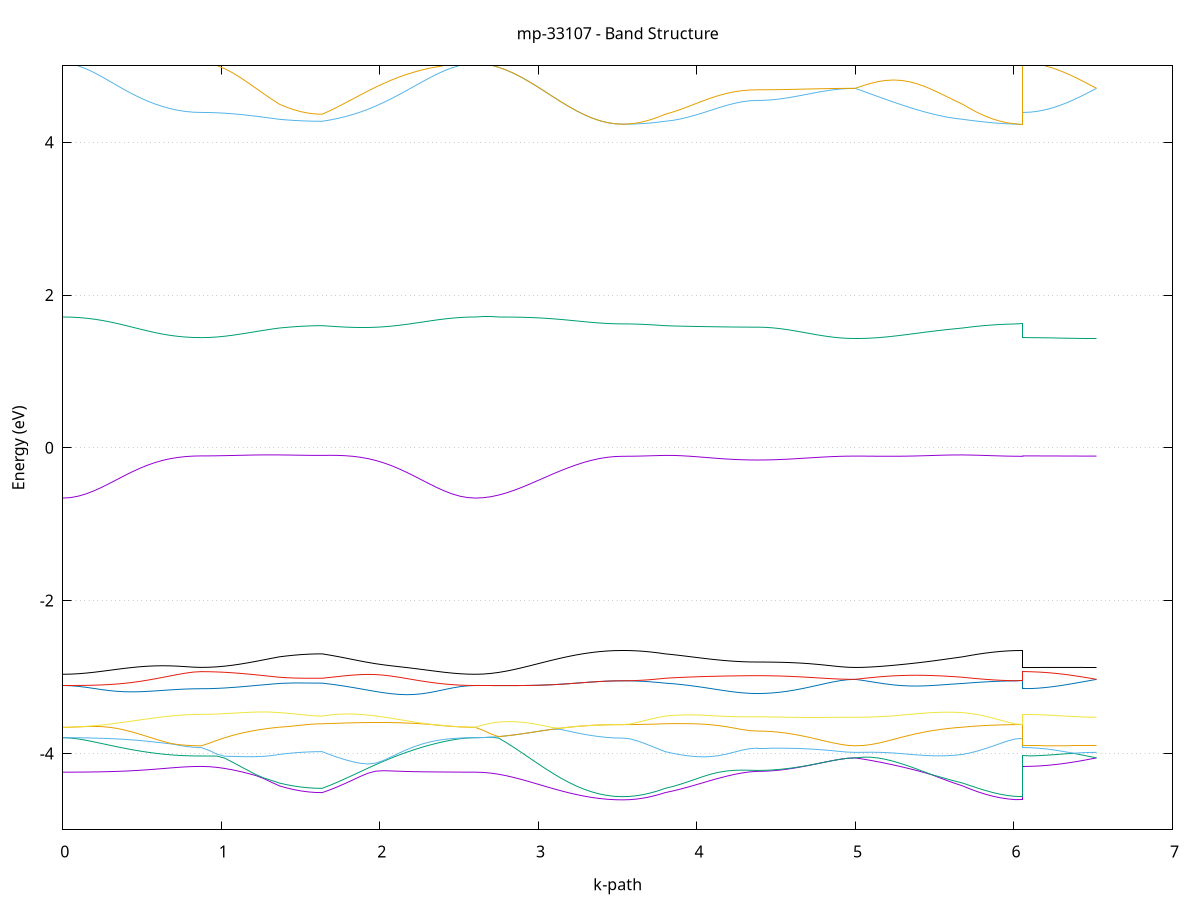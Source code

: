 set title 'mp-33107 - Band Structure'
set xlabel 'k-path'
set ylabel 'Energy (eV)'
set grid y
set yrange [-5:5]
set terminal png size 800,600
set output 'mp-33107_bands_gnuplot.png'
plot '-' using 1:2 with lines notitle, '-' using 1:2 with lines notitle, '-' using 1:2 with lines notitle, '-' using 1:2 with lines notitle, '-' using 1:2 with lines notitle, '-' using 1:2 with lines notitle, '-' using 1:2 with lines notitle, '-' using 1:2 with lines notitle, '-' using 1:2 with lines notitle, '-' using 1:2 with lines notitle, '-' using 1:2 with lines notitle, '-' using 1:2 with lines notitle, '-' using 1:2 with lines notitle, '-' using 1:2 with lines notitle, '-' using 1:2 with lines notitle, '-' using 1:2 with lines notitle, '-' using 1:2 with lines notitle, '-' using 1:2 with lines notitle, '-' using 1:2 with lines notitle, '-' using 1:2 with lines notitle, '-' using 1:2 with lines notitle, '-' using 1:2 with lines notitle, '-' using 1:2 with lines notitle, '-' using 1:2 with lines notitle, '-' using 1:2 with lines notitle, '-' using 1:2 with lines notitle, '-' using 1:2 with lines notitle, '-' using 1:2 with lines notitle, '-' using 1:2 with lines notitle, '-' using 1:2 with lines notitle, '-' using 1:2 with lines notitle, '-' using 1:2 with lines notitle, '-' using 1:2 with lines notitle, '-' using 1:2 with lines notitle, '-' using 1:2 with lines notitle, '-' using 1:2 with lines notitle, '-' using 1:2 with lines notitle, '-' using 1:2 with lines notitle, '-' using 1:2 with lines notitle, '-' using 1:2 with lines notitle, '-' using 1:2 with lines notitle, '-' using 1:2 with lines notitle, '-' using 1:2 with lines notitle, '-' using 1:2 with lines notitle, '-' using 1:2 with lines notitle, '-' using 1:2 with lines notitle, '-' using 1:2 with lines notitle, '-' using 1:2 with lines notitle
0.000000 -24.155917
0.048525 -24.155117
0.097050 -24.152717
0.145575 -24.148817
0.194100 -24.143517
0.242624 -24.137017
0.291149 -24.129217
0.339674 -24.120717
0.388199 -24.111517
0.436724 -24.102117
0.485249 -24.092317
0.533774 -24.082817
0.582299 -24.073817
0.630823 -24.065617
0.679348 -24.058417
0.727873 -24.052617
0.776398 -24.048317
0.824923 -24.045617
0.873448 -24.044817
0.873448 -24.044817
0.922845 -24.044817
0.972242 -24.044717
1.021638 -24.044717
1.071035 -24.044717
1.120432 -24.044817
1.169829 -24.044817
1.219226 -24.044917
1.268623 -24.045117
1.318020 -24.045317
1.367417 -24.045717
1.367417 -24.045717
1.412139 -24.046017
1.456861 -24.046517
1.501583 -24.047117
1.546305 -24.047517
1.591027 -24.047817
1.635749 -24.047917
1.635749 -24.047917
1.684094 -24.048817
1.732440 -24.050317
1.780785 -24.052617
1.829131 -24.055917
1.877476 -24.060217
1.925822 -24.065517
1.974167 -24.071717
2.022513 -24.079017
2.070858 -24.086917
2.119203 -24.095417
2.167549 -24.104217
2.215894 -24.113117
2.264240 -24.121817
2.312585 -24.129917
2.360931 -24.137317
2.409276 -24.143617
2.457622 -24.148817
2.505967 -24.152717
2.554313 -24.155117
2.602658 -24.155917
2.602658 -24.155917
2.651549 -24.155117
2.700440 -24.152917
2.749331 -24.149717
2.798223 -24.145017
2.847114 -24.139117
2.896005 -24.132317
2.944896 -24.124617
2.993787 -24.116317
3.042678 -24.107717
3.091569 -24.098717
3.140460 -24.089817
3.189351 -24.081217
3.238242 -24.073217
3.287133 -24.065917
3.336024 -24.059717
3.384915 -24.054617
3.433807 -24.050717
3.482698 -24.048417
3.531589 -24.047717
3.531589 -24.047717
3.576311 -24.047717
3.621033 -24.047617
3.665755 -24.047417
3.710477 -24.047417
3.755199 -24.047517
3.799921 -24.047917
3.799921 -24.047917
3.848350 -24.048717
3.896779 -24.050317
3.945207 -24.052617
3.993636 -24.055417
4.042065 -24.058417
4.090494 -24.061417
4.138923 -24.064417
4.187351 -24.067117
4.235780 -24.069417
4.284209 -24.071117
4.332638 -24.072217
4.381067 -24.072617
4.381067 -24.072617
4.428576 -24.072217
4.476085 -24.071017
4.523595 -24.069117
4.571104 -24.066617
4.618613 -24.063717
4.666123 -24.060417
4.713632 -24.056917
4.761141 -24.053617
4.808650 -24.050517
4.856160 -24.047917
4.903669 -24.045917
4.951178 -24.044617
4.998688 -24.044217
4.998688 -24.044217
5.047119 -24.044417
5.095550 -24.045017
5.143981 -24.045717
5.192412 -24.046517
5.240843 -24.047017
5.289275 -24.047517
5.337706 -24.047817
5.386137 -24.047717
5.434568 -24.047417
5.482999 -24.047017
5.531430 -24.046417
5.579861 -24.045917
5.628293 -24.045717
5.676724 -24.045717
5.676724 -24.045717
5.724159 -24.046017
5.771594 -24.046417
5.819028 -24.046817
5.866463 -24.047117
5.913898 -24.047417
5.961333 -24.047617
6.008768 -24.047617
6.056203 -24.047717
6.056203 -24.044817
6.102649 -24.044717
6.149096 -24.044717
6.195542 -24.044617
6.241989 -24.044517
6.288435 -24.044517
6.334882 -24.044317
6.381328 -24.044317
6.427775 -24.044117
6.474221 -24.044217
6.520668 -24.044217
e
0.000000 -22.993117
0.048525 -22.993617
0.097050 -22.994717
0.145575 -22.996717
0.194100 -22.999417
0.242624 -23.002817
0.291149 -23.006517
0.339674 -23.010717
0.388199 -23.015117
0.436724 -23.019817
0.485249 -23.024317
0.533774 -23.028617
0.582299 -23.032917
0.630823 -23.036717
0.679348 -23.039917
0.727873 -23.042517
0.776398 -23.044417
0.824923 -23.045517
0.873448 -23.045917
0.873448 -23.045917
0.922845 -23.045717
0.972242 -23.045317
1.021638 -23.044717
1.071035 -23.043817
1.120432 -23.042617
1.169829 -23.041417
1.219226 -23.039917
1.268623 -23.038417
1.318020 -23.036917
1.367417 -23.035317
1.367417 -23.035317
1.412139 -23.035117
1.456861 -23.036017
1.501583 -23.037517
1.546305 -23.038717
1.591027 -23.039517
1.635749 -23.039817
1.635749 -23.039817
1.684094 -23.043117
1.732440 -23.046117
1.780785 -23.048717
1.829131 -23.050417
1.877476 -23.051017
1.925822 -23.050517
1.974167 -23.048917
2.022513 -23.046117
2.070858 -23.042217
2.119203 -23.037417
2.167549 -23.031817
2.215894 -23.025817
2.264240 -23.019717
2.312585 -23.013617
2.360931 -23.008017
2.409276 -23.002917
2.457622 -22.998817
2.505967 -22.995617
2.554313 -22.993817
2.602658 -22.993117
2.602658 -22.993117
2.651549 -22.993317
2.700440 -22.993917
2.749331 -22.995217
2.798223 -22.996717
2.847114 -22.998617
2.896005 -23.000917
2.944896 -23.003417
2.993787 -23.006217
3.042678 -23.009117
3.091569 -23.012117
3.140460 -23.015017
3.189351 -23.017517
3.238242 -23.020217
3.287133 -23.022417
3.336024 -23.024617
3.384915 -23.026217
3.433807 -23.027317
3.482698 -23.028017
3.531589 -23.028317
3.531589 -23.028317
3.576311 -23.028617
3.621033 -23.029817
3.665755 -23.031617
3.710477 -23.033917
3.755199 -23.036617
3.799921 -23.039817
3.799921 -23.039817
3.848350 -23.041717
3.896779 -23.043417
3.945207 -23.045017
3.993636 -23.046317
4.042065 -23.047617
4.090494 -23.048617
4.138923 -23.049617
4.187351 -23.050317
4.235780 -23.050817
4.284209 -23.051317
4.332638 -23.051517
4.381067 -23.051517
4.381067 -23.051517
4.428576 -23.051217
4.476085 -23.050217
4.523595 -23.048717
4.571104 -23.046617
4.618613 -23.044117
4.666123 -23.041417
4.713632 -23.038517
4.761141 -23.035717
4.808650 -23.033017
4.856160 -23.030617
4.903669 -23.028917
4.951178 -23.027817
4.998688 -23.027417
4.998688 -23.027417
5.047119 -23.029417
5.095550 -23.031317
5.143981 -23.033017
5.192412 -23.034417
5.240843 -23.035517
5.289275 -23.036617
5.337706 -23.037317
5.386137 -23.037717
5.434568 -23.037917
5.482999 -23.037917
5.531430 -23.037517
5.579861 -23.037017
5.628293 -23.036217
5.676724 -23.035317
5.676724 -23.035317
5.724159 -23.033817
5.771594 -23.032417
5.819028 -23.031217
5.866463 -23.030217
5.913898 -23.029417
5.961333 -23.028717
6.008768 -23.028317
6.056203 -23.028317
6.056203 -23.045917
6.102649 -23.045717
6.149096 -23.045117
6.195542 -23.043917
6.241989 -23.042417
6.288435 -23.040617
6.334882 -23.038317
6.381328 -23.035917
6.427775 -23.033117
6.474221 -23.030317
6.520668 -23.027417
e
0.000000 -22.993117
0.048525 -22.993317
0.097050 -22.993617
0.145575 -22.994217
0.194100 -22.995017
0.242624 -22.996017
0.291149 -22.997017
0.339674 -22.998317
0.388199 -22.999617
0.436724 -23.001017
0.485249 -23.002217
0.533774 -23.003617
0.582299 -23.004817
0.630823 -23.005917
0.679348 -23.006917
0.727873 -23.007717
0.776398 -23.008317
0.824923 -23.008517
0.873448 -23.008617
0.873448 -23.008617
0.922845 -23.008917
0.972242 -23.009517
1.021638 -23.010717
1.071035 -23.012017
1.120432 -23.013617
1.169829 -23.015517
1.219226 -23.017417
1.268623 -23.019317
1.318020 -23.021117
1.367417 -23.022717
1.367417 -23.022717
1.412139 -23.022717
1.456861 -23.021517
1.501583 -23.019717
1.546305 -23.018317
1.591027 -23.017317
1.635749 -23.017017
1.635749 -23.017017
1.684094 -23.013117
1.732440 -23.009017
1.780785 -23.005017
1.829131 -23.001217
1.877476 -22.997917
1.925822 -22.994817
1.974167 -22.992317
2.022513 -22.990517
2.070858 -22.989017
2.119203 -22.988317
2.167549 -22.988117
2.215894 -22.988417
2.264240 -22.988817
2.312585 -22.989717
2.360931 -22.990617
2.409276 -22.991317
2.457622 -22.992117
2.505967 -22.992617
2.554313 -22.993017
2.602658 -22.993117
2.602658 -22.993117
2.651549 -22.993317
2.700440 -22.993917
2.749331 -22.995117
2.798223 -22.996717
2.847114 -22.998617
2.896005 -23.000917
2.944896 -23.003317
2.993787 -23.006117
3.042678 -23.009117
3.091569 -23.012017
3.140460 -23.014917
3.189351 -23.017517
3.238242 -23.020217
3.287133 -23.022417
3.336024 -23.024517
3.384915 -23.026117
3.433807 -23.027217
3.482698 -23.027917
3.531589 -23.028217
3.531589 -23.028217
3.576311 -23.027917
3.621033 -23.026917
3.665755 -23.025117
3.710477 -23.022917
3.755199 -23.020117
3.799921 -23.017017
3.799921 -23.017017
3.848350 -23.014617
3.896779 -23.011817
3.945207 -23.009017
3.993636 -23.006117
4.042065 -23.003217
4.090494 -23.000317
4.138923 -22.997717
4.187351 -22.995417
4.235780 -22.993617
4.284209 -22.992217
4.332638 -22.991217
4.381067 -22.991017
4.381067 -22.991017
4.428576 -22.991517
4.476085 -22.993117
4.523595 -22.995517
4.571104 -22.998617
4.618613 -23.002517
4.666123 -23.006717
4.713632 -23.011117
4.761141 -23.015417
4.808650 -23.019317
4.856160 -23.022617
4.903669 -23.025317
4.951178 -23.026917
4.998688 -23.027317
4.998688 -23.027317
5.047119 -23.025417
5.095550 -23.023417
5.143981 -23.021617
5.192412 -23.020017
5.240843 -23.018717
5.289275 -23.018017
5.337706 -23.017517
5.386137 -23.017517
5.434568 -23.017817
5.482999 -23.018617
5.531430 -23.019417
5.579861 -23.020417
5.628293 -23.021617
5.676724 -23.022817
5.676724 -23.022817
5.724159 -23.024017
5.771594 -23.025217
5.819028 -23.026217
5.866463 -23.027017
5.913898 -23.027517
5.961333 -23.028017
6.008768 -23.028117
6.056203 -23.028217
6.056203 -23.008617
6.102649 -23.008817
6.149096 -23.009617
6.195542 -23.010817
6.241989 -23.012317
6.288435 -23.014217
6.334882 -23.016317
6.381328 -23.018917
6.427775 -23.021617
6.474221 -23.024517
6.520668 -23.027317
e
0.000000 -22.614017
0.048525 -22.614617
0.097050 -22.616217
0.145575 -22.618717
0.194100 -22.622117
0.242624 -22.626417
0.291149 -22.631417
0.339674 -22.636917
0.388199 -22.643017
0.436724 -22.649517
0.485249 -22.656017
0.533774 -22.662317
0.582299 -22.668417
0.630823 -22.673917
0.679348 -22.678817
0.727873 -22.683017
0.776398 -22.685917
0.824923 -22.687817
0.873448 -22.688517
0.873448 -22.688517
0.922845 -22.688417
0.972242 -22.688017
1.021638 -22.687117
1.071035 -22.686117
1.120432 -22.685017
1.169829 -22.683817
1.219226 -22.682517
1.268623 -22.681417
1.318020 -22.680217
1.367417 -22.679217
1.367417 -22.679217
1.412139 -22.678417
1.456861 -22.677717
1.501583 -22.677117
1.546305 -22.676617
1.591027 -22.676317
1.635749 -22.676217
1.635749 -22.676217
1.684094 -22.676017
1.732440 -22.675517
1.780785 -22.674717
1.829131 -22.673417
1.877476 -22.671417
1.925822 -22.668717
1.974167 -22.665217
2.022513 -22.661317
2.070858 -22.656817
2.119203 -22.651817
2.167549 -22.646617
2.215894 -22.641217
2.264240 -22.635917
2.312585 -22.630617
2.360931 -22.626017
2.409276 -22.621817
2.457622 -22.618617
2.505967 -22.616117
2.554313 -22.614617
2.602658 -22.614017
2.602658 -22.614017
2.651549 -22.614317
2.700440 -22.615417
2.749331 -22.617417
2.798223 -22.620217
2.847114 -22.623317
2.896005 -22.626917
2.944896 -22.631117
2.993787 -22.635617
3.042678 -22.640717
3.091569 -22.645817
3.140460 -22.650917
3.189351 -22.655617
3.238242 -22.660317
3.287133 -22.664617
3.336024 -22.668417
3.384915 -22.671417
3.433807 -22.673617
3.482698 -22.675017
3.531589 -22.675617
3.531589 -22.675617
3.576311 -22.675617
3.621033 -22.675617
3.665755 -22.675817
3.710477 -22.675917
3.755199 -22.676017
3.799921 -22.676217
3.799921 -22.676217
3.848350 -22.675917
3.896779 -22.675117
3.945207 -22.674117
3.993636 -22.672717
4.042065 -22.671017
4.090494 -22.669217
4.138923 -22.667517
4.187351 -22.666117
4.235780 -22.664817
4.284209 -22.663817
4.332638 -22.663117
4.381067 -22.662917
4.381067 -22.662917
4.428576 -22.663217
4.476085 -22.664317
4.523595 -22.665917
4.571104 -22.668217
4.618613 -22.670817
4.666123 -22.673817
4.713632 -22.677017
4.761141 -22.680117
4.808650 -22.682917
4.856160 -22.685317
4.903669 -22.687317
4.951178 -22.688517
4.998688 -22.688917
4.998688 -22.688917
5.047119 -22.688717
5.095550 -22.688117
5.143981 -22.687317
5.192412 -22.686217
5.240843 -22.685117
5.289275 -22.684117
5.337706 -22.683317
5.386137 -22.682517
5.434568 -22.681817
5.482999 -22.681317
5.531430 -22.680817
5.579861 -22.680317
5.628293 -22.679817
5.676724 -22.679217
5.676724 -22.679217
5.724159 -22.678217
5.771594 -22.677317
5.819028 -22.676817
5.866463 -22.676217
5.913898 -22.676017
5.961333 -22.675717
6.008768 -22.675517
6.056203 -22.675617
6.056203 -22.688517
6.102649 -22.688517
6.149096 -22.688617
6.195542 -22.688517
6.241989 -22.688617
6.288435 -22.688617
6.334882 -22.688717
6.381328 -22.688817
6.427775 -22.688817
6.474221 -22.688817
6.520668 -22.688917
e
0.000000 -12.726917
0.048525 -12.727117
0.097050 -12.727517
0.145575 -12.728417
0.194100 -12.729617
0.242624 -12.731117
0.291149 -12.733017
0.339674 -12.735317
0.388199 -12.737917
0.436724 -12.740817
0.485249 -12.743817
0.533774 -12.746917
0.582299 -12.749917
0.630823 -12.752817
0.679348 -12.755417
0.727873 -12.757617
0.776398 -12.759217
0.824923 -12.760117
0.873448 -12.760417
0.873448 -12.760417
0.922845 -12.761417
0.972242 -12.764217
1.021638 -12.768917
1.071035 -12.775217
1.120432 -12.783217
1.169829 -12.792517
1.219226 -12.803017
1.268623 -12.814417
1.318020 -12.826317
1.367417 -12.838317
1.367417 -12.838317
1.412139 -12.845517
1.456861 -12.851817
1.501583 -12.856917
1.546305 -12.860617
1.591027 -12.862917
1.635749 -12.863717
1.635749 -12.863717
1.684094 -12.852817
1.732440 -12.841017
1.780785 -12.828817
1.829131 -12.816517
1.877476 -12.804317
1.925822 -12.792617
1.974167 -12.781617
2.022513 -12.771517
2.070858 -12.762617
2.119203 -12.754817
2.167549 -12.748117
2.215894 -12.742617
2.264240 -12.738117
2.312585 -12.734517
2.360931 -12.731817
2.409276 -12.729817
2.457622 -12.728517
2.505967 -12.727517
2.554313 -12.727117
2.602658 -12.726917
2.602658 -12.726917
2.651549 -12.728117
2.700440 -12.731717
2.749331 -12.737617
2.798223 -12.745517
2.847114 -12.755317
2.896005 -12.766717
2.944896 -12.779317
2.993787 -12.792617
3.042678 -12.806517
3.091569 -12.820417
3.140460 -12.833917
3.189351 -12.846817
3.238242 -12.858717
3.287133 -12.869317
3.336024 -12.878417
3.384915 -12.885717
3.433807 -12.890917
3.482698 -12.894217
3.531589 -12.895317
3.531589 -12.895317
3.576311 -12.894317
3.621033 -12.891517
3.665755 -12.886817
3.710477 -12.880517
3.755199 -12.872717
3.799921 -12.863717
3.799921 -12.863717
3.848350 -12.856717
3.896779 -12.848517
3.945207 -12.839417
3.993636 -12.829817
4.042065 -12.820017
4.090494 -12.810417
4.138923 -12.801517
4.187351 -12.793617
4.235780 -12.787117
4.284209 -12.782217
4.332638 -12.779117
4.381067 -12.778117
4.381067 -12.778117
4.428576 -12.777817
4.476085 -12.777017
4.523595 -12.775717
4.571104 -12.774017
4.618613 -12.772017
4.666123 -12.769717
4.713632 -12.767417
4.761141 -12.765217
4.808650 -12.763217
4.856160 -12.761517
4.903669 -12.760217
4.951178 -12.759417
4.998688 -12.759117
4.998688 -12.759117
5.047119 -12.759317
5.095550 -12.760117
5.143981 -12.761617
5.192412 -12.764117
5.240843 -12.767617
5.289275 -12.772317
5.337706 -12.778117
5.386137 -12.785017
5.434568 -12.792917
5.482999 -12.801617
5.531430 -12.810717
5.579861 -12.820117
5.628293 -12.829417
5.676724 -12.838317
5.676724 -12.838317
5.724159 -12.849717
5.771594 -12.860517
5.819028 -12.870317
5.866463 -12.878817
5.913898 -12.885817
5.961333 -12.891017
6.008768 -12.894217
6.056203 -12.895317
6.056203 -12.760417
6.102649 -12.760417
6.149096 -12.760317
6.195542 -12.760217
6.241989 -12.760017
6.288435 -12.759817
6.334882 -12.759617
6.381328 -12.759417
6.427775 -12.759217
6.474221 -12.759117
6.520668 -12.759117
e
0.000000 -7.326917
0.048525 -7.326817
0.097050 -7.326617
0.145575 -7.326217
0.194100 -7.325717
0.242624 -7.325117
0.291149 -7.324417
0.339674 -7.323717
0.388199 -7.323017
0.436724 -7.322317
0.485249 -7.321717
0.533774 -7.321117
0.582299 -7.320717
0.630823 -7.320317
0.679348 -7.320017
0.727873 -7.319817
0.776398 -7.319617
0.824923 -7.319517
0.873448 -7.319517
0.873448 -7.319517
0.922845 -7.319617
0.972242 -7.319617
1.021638 -7.318717
1.071035 -7.316017
1.120432 -7.310617
1.169829 -7.301517
1.219226 -7.288317
1.268623 -7.271017
1.318020 -7.249617
1.367417 -7.224917
1.367417 -7.224917
1.412139 -7.207717
1.456861 -7.189417
1.501583 -7.170617
1.546305 -7.151817
1.591027 -7.133517
1.635749 -7.119017
1.635749 -7.119017
1.684094 -7.134317
1.732440 -7.150017
1.780785 -7.165617
1.829131 -7.180617
1.877476 -7.194917
1.925822 -7.211317
1.974167 -7.227417
2.022513 -7.242517
2.070858 -7.256517
2.119203 -7.269317
2.167549 -7.280817
2.215894 -7.290917
2.264240 -7.299717
2.312585 -7.307117
2.360931 -7.313317
2.409276 -7.318317
2.457622 -7.322117
2.505967 -7.324817
2.554313 -7.326417
2.602658 -7.326917
2.602658 -7.326917
2.651549 -7.325217
2.700440 -7.320217
2.749331 -7.311917
2.798223 -7.300717
2.847114 -7.286617
2.896005 -7.270317
2.944896 -7.251917
2.993787 -7.232117
3.042678 -7.211317
3.091569 -7.190017
3.140460 -7.169017
3.189351 -7.148617
3.238242 -7.129617
3.287133 -7.112517
3.336024 -7.097717
3.384915 -7.085717
3.433807 -7.076917
3.482698 -7.071517
3.531589 -7.069717
3.531589 -7.069717
3.576311 -7.071317
3.621033 -7.076017
3.665755 -7.083617
3.710477 -7.093717
3.755199 -7.105617
3.799921 -7.119017
3.799921 -7.119017
3.848350 -7.129617
3.896779 -7.143417
3.945207 -7.159517
3.993636 -7.177117
4.042065 -7.195517
4.090494 -7.213717
4.138923 -7.231117
4.187351 -7.246717
4.235780 -7.259717
4.284209 -7.269617
4.332638 -7.275717
4.381067 -7.277817
4.381067 -7.277817
4.428576 -7.276717
4.476085 -7.273417
4.523595 -7.268117
4.571104 -7.260817
4.618613 -7.251717
4.666123 -7.241217
4.713632 -7.229517
4.761141 -7.217417
4.808650 -7.205417
4.856160 -7.194617
4.903669 -7.185917
4.951178 -7.180217
4.998688 -7.178217
4.998688 -7.178217
5.047119 -7.195217
5.095550 -7.213517
5.143981 -7.231917
5.192412 -7.249217
5.240843 -7.264217
5.289275 -7.276117
5.337706 -7.284217
5.386137 -7.287817
5.434568 -7.286917
5.482999 -7.281517
5.531430 -7.272017
5.579861 -7.258917
5.628293 -7.242917
5.676724 -7.224917
5.676724 -7.224917
5.724159 -7.199017
5.771594 -7.172117
5.819028 -7.145617
5.866463 -7.121017
5.913898 -7.099817
5.961333 -7.083517
6.008768 -7.073217
6.056203 -7.069717
6.056203 -7.319517
6.102649 -7.317817
6.149096 -7.312717
6.195542 -7.304317
6.241989 -7.292817
6.288435 -7.278517
6.334882 -7.261717
6.381328 -7.242817
6.427775 -7.222317
6.474221 -7.200617
6.520668 -7.178217
e
0.000000 -7.326917
0.048525 -7.325517
0.097050 -7.321217
0.145575 -7.313917
0.194100 -7.303617
0.242624 -7.290117
0.291149 -7.273617
0.339674 -7.254017
0.388199 -7.231717
0.436724 -7.207217
0.485249 -7.181017
0.533774 -7.154017
0.582299 -7.127217
0.630823 -7.101817
0.679348 -7.078817
0.727873 -7.059617
0.776398 -7.044917
0.824923 -7.035817
0.873448 -7.032717
0.873448 -7.032717
0.922845 -7.033017
0.972242 -7.033817
1.021638 -7.035217
1.071035 -7.037217
1.120432 -7.039517
1.169829 -7.042217
1.219226 -7.045317
1.268623 -7.048517
1.318020 -7.051717
1.367417 -7.055017
1.367417 -7.055017
1.412139 -7.058517
1.456861 -7.064817
1.501583 -7.073917
1.546305 -7.085617
1.591027 -7.099417
1.635749 -7.112517
1.635749 -7.112517
1.684094 -7.127317
1.732440 -7.143417
1.780785 -7.160217
1.829131 -7.177417
1.877476 -7.194617
1.925822 -7.208317
1.974167 -7.221017
2.022513 -7.232917
2.070858 -7.244417
2.119203 -7.255417
2.167549 -7.266117
2.215894 -7.276517
2.264240 -7.286517
2.312585 -7.296017
2.360931 -7.304617
2.409276 -7.312217
2.457622 -7.318417
2.505967 -7.323117
2.554313 -7.325917
2.602658 -7.326917
2.602658 -7.326917
2.651549 -7.325217
2.700440 -7.320117
2.749331 -7.311917
2.798223 -7.300617
2.847114 -7.286617
2.896005 -7.270217
2.944896 -7.251917
2.993787 -7.232017
3.042678 -7.211217
3.091569 -7.190017
3.140460 -7.169017
3.189351 -7.148617
3.238242 -7.129617
3.287133 -7.112417
3.336024 -7.097717
3.384915 -7.085717
3.433807 -7.076817
3.482698 -7.071417
3.531589 -7.069617
3.531589 -7.069617
3.576311 -7.070917
3.621033 -7.074817
3.665755 -7.081117
3.710477 -7.089617
3.755199 -7.100117
3.799921 -7.112517
3.799921 -7.112517
3.848350 -7.121417
3.896779 -7.130817
3.945207 -7.140317
3.993636 -7.149817
4.042065 -7.158817
4.090494 -7.167117
4.138923 -7.174517
4.187351 -7.180717
4.235780 -7.185617
4.284209 -7.189217
4.332638 -7.191317
4.381067 -7.192117
4.381067 -7.192117
4.428576 -7.191917
4.476085 -7.191317
4.523595 -7.190317
4.571104 -7.189017
4.618613 -7.187517
4.666123 -7.185917
4.713632 -7.184217
4.761141 -7.182617
4.808650 -7.181117
4.856160 -7.179917
4.903669 -7.179017
4.951178 -7.178417
4.998688 -7.178217
4.998688 -7.178217
5.047119 -7.162217
5.095550 -7.146617
5.143981 -7.131617
5.192412 -7.117417
5.240843 -7.104217
5.289275 -7.092317
5.337706 -7.081817
5.386137 -7.072817
5.434568 -7.065517
5.482999 -7.059817
5.531430 -7.056017
5.579861 -7.053917
5.628293 -7.053617
5.676724 -7.055017
5.676724 -7.055017
5.724159 -7.058017
5.771594 -7.060817
5.819028 -7.063417
5.866463 -7.065517
5.913898 -7.067317
5.961333 -7.068617
6.008768 -7.069417
6.056203 -7.069617
6.056203 -7.032717
6.102649 -7.034517
6.149096 -7.039917
6.195542 -7.048817
6.241989 -7.060817
6.288435 -7.075817
6.334882 -7.093217
6.381328 -7.112717
6.427775 -7.133717
6.474221 -7.155717
6.520668 -7.178217
e
0.000000 -6.468717
0.048525 -6.468917
0.097050 -6.469517
0.145575 -6.470617
0.194100 -6.472617
0.242624 -6.475517
0.291149 -6.479517
0.339674 -6.484817
0.388199 -6.491317
0.436724 -6.498917
0.485249 -6.507417
0.533774 -6.516417
0.582299 -6.525417
0.630823 -6.534117
0.679348 -6.542017
0.727873 -6.548617
0.776398 -6.553617
0.824923 -6.556717
0.873448 -6.557717
0.873448 -6.557717
0.922845 -6.552417
0.972242 -6.536817
1.021638 -6.512017
1.071035 -6.479817
1.120432 -6.441917
1.169829 -6.400517
1.219226 -6.357317
1.268623 -6.314317
1.318020 -6.272917
1.367417 -6.234417
1.367417 -6.234417
1.412139 -6.212517
1.456861 -6.193717
1.501583 -6.178717
1.546305 -6.167717
1.591027 -6.161017
1.635749 -6.158817
1.635749 -6.158817
1.684094 -6.182717
1.732440 -6.209417
1.780785 -6.238217
1.829131 -6.268217
1.877476 -6.298517
1.925822 -6.328117
1.974167 -6.356117
2.022513 -6.381817
2.070858 -6.404517
2.119203 -6.423717
2.167549 -6.439317
2.215894 -6.451217
2.264240 -6.459617
2.312585 -6.465117
2.360931 -6.468117
2.409276 -6.469417
2.457622 -6.469617
2.505967 -6.469317
2.554313 -6.468917
2.602658 -6.468717
2.602658 -6.468717
2.651549 -6.466017
2.700440 -6.458017
2.749331 -6.444917
2.798223 -6.427217
2.847114 -6.405417
2.896005 -6.380017
2.944896 -6.352017
2.993787 -6.322117
3.042678 -6.291117
3.091569 -6.260117
3.140460 -6.229817
3.189351 -6.201117
3.238242 -6.174817
3.287133 -6.151517
3.336024 -6.131817
3.384915 -6.116117
3.433807 -6.104717
3.482698 -6.097817
3.531589 -6.095517
3.531589 -6.095517
3.576311 -6.097317
3.621033 -6.102617
3.665755 -6.111517
3.710477 -6.123917
3.755199 -6.139717
3.799921 -6.158817
3.799921 -6.158817
3.848350 -6.173817
3.896779 -6.191417
3.945207 -6.210917
3.993636 -6.231317
4.042065 -6.251817
4.090494 -6.271317
4.138923 -6.289217
4.187351 -6.304817
4.235780 -6.317517
4.284209 -6.326817
4.332638 -6.332517
4.381067 -6.334517
4.381067 -6.334517
4.428576 -6.337617
4.476085 -6.346817
4.523595 -6.361517
4.571104 -6.381217
4.618613 -6.404817
4.666123 -6.431117
4.713632 -6.458917
4.761141 -6.486517
4.808650 -6.512517
4.856160 -6.535017
4.903669 -6.552617
4.951178 -6.563917
4.998688 -6.567717
4.998688 -6.567717
5.047119 -6.565417
5.095550 -6.558117
5.143981 -6.545817
5.192412 -6.528717
5.240843 -6.507317
5.289275 -6.482117
5.337706 -6.453717
5.386137 -6.423017
5.434568 -6.390717
5.482999 -6.357617
5.531430 -6.324517
5.579861 -6.292417
5.628293 -6.262117
5.676724 -6.234417
5.676724 -6.234417
5.724159 -6.201317
5.771594 -6.172417
5.819028 -6.148117
5.866463 -6.128717
5.913898 -6.113917
5.961333 -6.103617
6.008768 -6.097517
6.056203 -6.095517
6.056203 -6.557717
6.102649 -6.558017
6.149096 -6.558717
6.195542 -6.559817
6.241989 -6.561217
6.288435 -6.562717
6.334882 -6.564317
6.381328 -6.565717
6.427775 -6.566817
6.474221 -6.567517
6.520668 -6.567717
e
0.000000 -4.246017
0.048525 -4.245817
0.097050 -4.245217
0.145575 -4.244317
0.194100 -4.243017
0.242624 -4.241217
0.291149 -4.238817
0.339674 -4.235717
0.388199 -4.231917
0.436724 -4.227117
0.485249 -4.221317
0.533774 -4.214517
0.582299 -4.206917
0.630823 -4.198817
0.679348 -4.190517
0.727873 -4.182817
0.776398 -4.176417
0.824923 -4.172217
0.873448 -4.170717
0.873448 -4.170717
0.922845 -4.173817
0.972242 -4.182817
1.021638 -4.197117
1.071035 -4.215617
1.120432 -4.237717
1.169829 -4.263017
1.219226 -4.291117
1.268623 -4.330617
1.318020 -4.379917
1.367417 -4.425917
1.367417 -4.425917
1.412139 -4.452117
1.456861 -4.473917
1.501583 -4.491217
1.546305 -4.503617
1.591027 -4.511117
1.635749 -4.513617
1.635749 -4.513617
1.684094 -4.478117
1.732440 -4.438017
1.780785 -4.394217
1.829131 -4.347917
1.877476 -4.301117
1.925822 -4.259117
1.974167 -4.233017
2.022513 -4.226917
2.070858 -4.229517
2.119203 -4.233417
2.167549 -4.236817
2.215894 -4.239217
2.264240 -4.240817
2.312585 -4.242017
2.360931 -4.242917
2.409276 -4.243817
2.457622 -4.244617
2.505967 -4.245317
2.554313 -4.245817
2.602658 -4.246017
2.602658 -4.246017
2.651549 -4.249117
2.700440 -4.258317
2.749331 -4.273017
2.798223 -4.292717
2.847114 -4.316317
2.896005 -4.342917
2.944896 -4.371517
2.993787 -4.401217
3.042678 -4.431117
3.091569 -4.460417
3.140460 -4.488417
3.189351 -4.514517
3.238242 -4.538117
3.287133 -4.558817
3.336024 -4.576317
3.384915 -4.590217
3.433807 -4.600317
3.482698 -4.606417
3.531589 -4.608417
3.531589 -4.608417
3.576311 -4.605717
3.621033 -4.597617
3.665755 -4.584117
3.710477 -4.565517
3.755199 -4.541917
3.799921 -4.513617
3.799921 -4.513617
3.848350 -4.491917
3.896779 -4.467217
3.945207 -4.440017
3.993636 -4.411417
4.042065 -4.382017
4.090494 -4.352717
4.138923 -4.324617
4.187351 -4.298717
4.235780 -4.275717
4.284209 -4.256617
4.332638 -4.242117
4.381067 -4.235217
4.381067 -4.235217
4.428576 -4.233317
4.476085 -4.227717
4.523595 -4.218617
4.571104 -4.206217
4.618613 -4.191117
4.666123 -4.173617
4.713632 -4.154517
4.761141 -4.134417
4.808650 -4.114117
4.856160 -4.094617
4.903669 -4.077117
4.951178 -4.064017
4.998688 -4.058917
4.998688 -4.058917
5.047119 -4.074117
5.095550 -4.091617
5.143981 -4.110517
5.192412 -4.130617
5.240843 -4.151917
5.289275 -4.174617
5.337706 -4.198617
5.386137 -4.224117
5.434568 -4.251017
5.482999 -4.280917
5.531430 -4.319617
5.579861 -4.357217
5.628293 -4.392917
5.676724 -4.425917
5.676724 -4.425917
5.724159 -4.466417
5.771594 -4.502517
5.819028 -4.534017
5.866463 -4.560317
5.913898 -4.581217
5.961333 -4.596217
6.008768 -4.605417
6.056203 -4.608417
6.056203 -4.170717
6.102649 -4.169417
6.149096 -4.165617
6.195542 -4.159217
6.241989 -4.150517
6.288435 -4.139617
6.334882 -4.126617
6.381328 -4.111717
6.427775 -4.095217
6.474221 -4.077517
6.520668 -4.058917
e
0.000000 -3.794317
0.048525 -3.798717
0.097050 -3.810817
0.145575 -3.828017
0.194100 -3.848117
0.242624 -3.869517
0.291149 -3.891217
0.339674 -3.912417
0.388199 -3.932617
0.436724 -3.951517
0.485249 -3.968817
0.533774 -3.984417
0.582299 -3.998017
0.630823 -4.009517
0.679348 -4.018817
0.727873 -4.025817
0.776398 -4.030617
0.824923 -4.033317
0.873448 -4.034117
0.873448 -4.034117
0.922845 -4.034417
0.972242 -4.035417
1.021638 -4.061917
1.071035 -4.115717
1.120432 -4.170417
1.169829 -4.225017
1.219226 -4.278717
1.268623 -4.321817
1.318020 -4.354717
1.367417 -4.388917
1.367417 -4.388917
1.412139 -4.409517
1.456861 -4.426717
1.501583 -4.440217
1.546305 -4.449917
1.591027 -4.455817
1.635749 -4.457717
1.635749 -4.457717
1.684094 -4.419117
1.732440 -4.376917
1.780785 -4.332117
1.829131 -4.285817
1.877476 -4.239017
1.925822 -4.192617
1.974167 -4.147317
2.022513 -4.103617
2.070858 -4.062017
2.119203 -4.022817
2.167549 -3.986217
2.215894 -3.952217
2.264240 -3.920817
2.312585 -3.892217
2.360931 -3.866317
2.409276 -3.843317
2.457622 -3.823617
2.505967 -3.808117
2.554313 -3.797917
2.602658 -3.794317
2.602658 -3.794317
2.651549 -3.792717
2.700440 -3.788117
2.749331 -3.799517
2.798223 -3.859617
2.847114 -3.924217
2.896005 -3.991817
2.944896 -4.060817
2.993787 -4.129617
3.042678 -4.197017
3.091569 -4.261417
3.140460 -4.321617
3.189351 -4.376717
3.238242 -4.425817
3.287133 -4.468117
3.336024 -4.503217
3.384915 -4.530817
3.433807 -4.550517
3.482698 -4.562417
3.531589 -4.566417
3.531589 -4.566417
3.576311 -4.563217
3.621033 -4.553617
3.665755 -4.537817
3.710477 -4.516317
3.755199 -4.489317
3.799921 -4.457717
3.799921 -4.457717
3.848350 -4.433017
3.896779 -4.403417
3.945207 -4.370317
3.993636 -4.335417
4.042065 -4.301217
4.090494 -4.270617
4.138923 -4.246617
4.187351 -4.230417
4.235780 -4.221817
4.284209 -4.219017
4.332638 -4.220617
4.381067 -4.223217
4.381067 -4.223217
4.428576 -4.221617
4.476085 -4.216917
4.523595 -4.209217
4.571104 -4.198617
4.618613 -4.185417
4.666123 -4.169817
4.713632 -4.152317
4.761141 -4.133317
4.808650 -4.113617
4.856160 -4.094217
4.903669 -4.076617
4.951178 -4.063717
4.998688 -4.058817
4.998688 -4.058817
5.047119 -4.049417
5.095550 -4.049917
5.143981 -4.060417
5.192412 -4.079217
5.240843 -4.104217
5.289275 -4.134117
5.337706 -4.167717
5.386137 -4.204017
5.434568 -4.242117
5.482999 -4.278917
5.531430 -4.307317
5.579861 -4.335617
5.628293 -4.363117
5.676724 -4.388917
5.676724 -4.388917
5.724159 -4.422117
5.771594 -4.454617
5.819028 -4.485117
5.866463 -4.512317
5.913898 -4.535017
5.961333 -4.552217
6.008768 -4.562817
6.056203 -4.566417
6.056203 -4.034117
6.102649 -4.033117
6.149096 -4.029917
6.195542 -4.024917
6.241989 -4.018517
6.288435 -4.011317
6.334882 -4.003917
6.381328 -4.001417
6.427775 -4.020317
6.474221 -4.039717
6.520668 -4.058817
e
0.000000 -3.794317
0.048525 -3.794617
0.097050 -3.795617
0.145575 -3.797317
0.194100 -3.799517
0.242624 -3.802517
0.291149 -3.806117
0.339674 -3.810717
0.388199 -3.816417
0.436724 -3.823417
0.485249 -3.831817
0.533774 -3.841417
0.582299 -3.852217
0.630823 -3.863517
0.679348 -3.874717
0.727873 -3.891517
0.776398 -3.908917
0.824923 -3.919917
0.873448 -3.923617
0.873448 -3.923617
0.922845 -3.960517
0.972242 -4.009817
1.021638 -4.037217
1.071035 -4.039617
1.120432 -4.042117
1.169829 -4.043617
1.219226 -4.042817
1.268623 -4.038117
1.318020 -4.028617
1.367417 -4.013417
1.367417 -4.013417
1.412139 -4.002617
1.456861 -3.993417
1.501583 -3.986317
1.546305 -3.981317
1.591027 -3.978317
1.635749 -3.977317
1.635749 -3.977317
1.684094 -4.015517
1.732440 -4.050917
1.780785 -4.082517
1.829131 -4.109317
1.877476 -4.129717
1.925822 -4.139017
1.974167 -4.127417
2.022513 -4.092117
2.070858 -4.045917
2.119203 -3.998217
2.167549 -3.953017
2.215894 -3.912717
2.264240 -3.878717
2.312585 -3.851517
2.360931 -3.830917
2.409276 -3.816017
2.457622 -3.805717
2.505967 -3.799117
2.554313 -3.795517
2.602658 -3.794317
2.602658 -3.794317
2.651549 -3.792717
2.700440 -3.788117
2.749331 -3.780517
2.798223 -3.770417
2.847114 -3.758117
2.896005 -3.744117
2.944896 -3.729017
2.993787 -3.713417
3.042678 -3.697917
3.091569 -3.683217
3.140460 -3.685517
3.189351 -3.708117
3.238242 -3.729717
3.287133 -3.749517
3.336024 -3.766717
3.384915 -3.780817
3.433807 -3.791317
3.482698 -3.797717
3.531589 -3.799817
3.531589 -3.799817
3.576311 -3.809417
3.621033 -3.834017
3.665755 -3.866717
3.710477 -3.903017
3.755199 -3.940417
3.799921 -3.977317
3.799921 -3.977317
3.848350 -3.999417
3.896779 -4.017917
3.945207 -4.032317
3.993636 -4.041917
4.042065 -4.045517
4.090494 -4.041617
4.138923 -4.029117
4.187351 -4.008617
4.235780 -3.983217
4.284209 -3.957817
4.332638 -3.938317
4.381067 -3.930917
4.381067 -3.930917
4.428576 -3.930917
4.476085 -3.931117
4.523595 -3.931617
4.571104 -3.932717
4.618613 -3.934817
4.666123 -3.937917
4.713632 -3.942617
4.761141 -3.948717
4.808650 -3.956517
4.856160 -3.965517
4.903669 -3.975017
4.951178 -3.983217
4.998688 -3.986717
4.998688 -3.986717
5.047119 -3.985817
5.095550 -3.985017
5.143981 -3.985917
5.192412 -3.989317
5.240843 -3.995217
5.289275 -4.002817
5.337706 -4.011417
5.386137 -4.019617
5.434568 -4.026417
5.482999 -4.031017
5.531430 -4.032517
5.579861 -4.030317
5.628293 -4.024117
5.676724 -4.013417
5.676724 -4.013417
5.724159 -3.993317
5.771594 -3.968017
5.819028 -3.938117
5.866463 -3.904917
5.913898 -3.870117
5.961333 -3.836817
6.008768 -3.810517
6.056203 -3.799817
6.056203 -3.923617
6.102649 -3.925517
6.149096 -3.931117
6.195542 -3.940117
6.241989 -3.952217
6.288435 -3.966817
6.334882 -3.983417
6.381328 -3.997117
6.427775 -3.991517
6.474221 -3.987917
6.520668 -3.986717
e
0.000000 -3.659717
0.048525 -3.657717
0.097050 -3.653217
0.145575 -3.648917
0.194100 -3.646817
0.242624 -3.649217
0.291149 -3.657617
0.339674 -3.672417
0.388199 -3.693317
0.436724 -3.719217
0.485249 -3.748817
0.533774 -3.780117
0.582299 -3.811617
0.630823 -3.841617
0.679348 -3.868617
0.727873 -3.885117
0.776398 -3.893517
0.824923 -3.899017
0.873448 -3.900917
0.873448 -3.900917
0.922845 -3.867717
0.972242 -3.829417
1.021638 -3.794917
1.071035 -3.764617
1.120432 -3.738317
1.169829 -3.715917
1.219226 -3.697017
1.268623 -3.681017
1.318020 -3.667817
1.367417 -3.656817
1.367417 -3.656817
1.412139 -3.649617
1.456861 -3.641017
1.501583 -3.631517
1.546305 -3.622217
1.591027 -3.615017
1.635749 -3.612217
1.635749 -3.612217
1.684094 -3.608917
1.732440 -3.605617
1.780785 -3.602517
1.829131 -3.599817
1.877476 -3.597617
1.925822 -3.596017
1.974167 -3.595317
2.022513 -3.595517
2.070858 -3.596617
2.119203 -3.598917
2.167549 -3.602317
2.215894 -3.606917
2.264240 -3.612717
2.312585 -3.619617
2.360931 -3.629517
2.409276 -3.639317
2.457622 -3.647117
2.505967 -3.652717
2.554313 -3.657717
2.602658 -3.659717
2.602658 -3.659717
2.651549 -3.697917
2.700440 -3.745217
2.749331 -3.780517
2.798223 -3.770417
2.847114 -3.758117
2.896005 -3.744117
2.944896 -3.729017
2.993787 -3.713417
3.042678 -3.697917
3.091569 -3.683217
3.140460 -3.669717
3.189351 -3.657917
3.238242 -3.647817
3.287133 -3.639717
3.336024 -3.633317
3.384915 -3.628717
3.433807 -3.625617
3.482698 -3.623717
3.531589 -3.623217
3.531589 -3.623217
3.576311 -3.622817
3.621033 -3.621717
3.665755 -3.620017
3.710477 -3.617817
3.755199 -3.615217
3.799921 -3.612217
3.799921 -3.612217
3.848350 -3.610717
3.896779 -3.610217
3.945207 -3.611017
3.993636 -3.613417
4.042065 -3.618017
4.090494 -3.625517
4.138923 -3.636617
4.187351 -3.651417
4.235780 -3.669117
4.284209 -3.687317
4.332638 -3.701717
4.381067 -3.707417
4.381067 -3.707417
4.428576 -3.709317
4.476085 -3.714917
4.523595 -3.724117
4.571104 -3.736917
4.618613 -3.752917
4.666123 -3.771817
4.713632 -3.792817
4.761141 -3.815417
4.808650 -3.838517
4.856160 -3.860917
4.903669 -3.880617
4.951178 -3.894917
4.998688 -3.900317
4.998688 -3.900317
5.047119 -3.896817
5.095550 -3.885217
5.143981 -3.866117
5.192412 -3.842317
5.240843 -3.816317
5.289275 -3.790017
5.337706 -3.764817
5.386137 -3.741617
5.434568 -3.720817
5.482999 -3.702817
5.531430 -3.687617
5.579861 -3.675017
5.628293 -3.664817
5.676724 -3.656817
5.676724 -3.656817
5.724159 -3.648117
5.771594 -3.641017
5.819028 -3.635217
5.866463 -3.630717
5.913898 -3.627417
5.961333 -3.625017
6.008768 -3.623617
6.056203 -3.623217
6.056203 -3.900917
6.102649 -3.900917
6.149096 -3.900917
6.195542 -3.900817
6.241989 -3.900717
6.288435 -3.900617
6.334882 -3.900517
6.381328 -3.900417
6.427775 -3.900417
6.474221 -3.900317
6.520668 -3.900317
e
0.000000 -3.657217
0.048525 -3.656017
0.097050 -3.652317
0.145575 -3.646317
0.194100 -3.638617
0.242624 -3.629017
0.291149 -3.617717
0.339674 -3.605017
0.388199 -3.591317
0.436724 -3.577017
0.485249 -3.562417
0.533774 -3.548117
0.582299 -3.534417
0.630823 -3.521817
0.679348 -3.510817
0.727873 -3.501817
0.776398 -3.495117
0.824923 -3.491017
0.873448 -3.489617
0.873448 -3.489617
0.922845 -3.488417
0.972242 -3.485217
1.021638 -3.480217
1.071035 -3.474217
1.120432 -3.468017
1.169829 -3.462517
1.219226 -3.458817
1.268623 -3.457617
1.318020 -3.460017
1.367417 -3.466617
1.367417 -3.466617
1.412139 -3.473517
1.456861 -3.482217
1.501583 -3.492017
1.546305 -3.501617
1.591027 -3.508917
1.635749 -3.511717
1.635749 -3.511717
1.684094 -3.497517
1.732440 -3.488417
1.780785 -3.484317
1.829131 -3.485017
1.877476 -3.489817
1.925822 -3.498417
1.974167 -3.509917
2.022513 -3.523717
2.070858 -3.539217
2.119203 -3.555617
2.167549 -3.572317
2.215894 -3.588617
2.264240 -3.603817
2.312585 -3.617517
2.360931 -3.627417
2.409276 -3.635917
2.457622 -3.644417
2.505967 -3.652117
2.554313 -3.656017
2.602658 -3.657217
2.602658 -3.657217
2.651549 -3.627317
2.700440 -3.604817
2.749331 -3.590617
2.798223 -3.584317
2.847114 -3.585117
2.896005 -3.592317
2.944896 -3.604717
2.993787 -3.621417
3.042678 -3.641117
3.091569 -3.662817
3.140460 -3.669717
3.189351 -3.657817
3.238242 -3.647817
3.287133 -3.639717
3.336024 -3.633317
3.384915 -3.628717
3.433807 -3.625517
3.482698 -3.623717
3.531589 -3.623217
3.531589 -3.623217
3.576311 -3.615517
3.621033 -3.596617
3.665755 -3.573417
3.710477 -3.550217
3.755199 -3.529217
3.799921 -3.511717
3.799921 -3.511717
3.848350 -3.503117
3.896779 -3.497617
3.945207 -3.495417
3.993636 -3.496417
4.042065 -3.500217
4.090494 -3.505617
4.138923 -3.511317
4.187351 -3.516117
4.235780 -3.519317
4.284209 -3.520917
4.332638 -3.521517
4.381067 -3.521617
4.381067 -3.521617
4.428576 -3.522017
4.476085 -3.523317
4.523595 -3.525017
4.571104 -3.526917
4.618613 -3.528517
4.666123 -3.529717
4.713632 -3.530217
4.761141 -3.530117
4.808650 -3.529417
4.856160 -3.528517
4.903669 -3.527517
4.951178 -3.526917
4.998688 -3.526617
4.998688 -3.526617
5.047119 -3.526117
5.095550 -3.524317
5.143981 -3.520817
5.192412 -3.515417
5.240843 -3.508117
5.289275 -3.499617
5.337706 -3.490417
5.386137 -3.481317
5.434568 -3.473117
5.482999 -3.466517
5.531430 -3.462217
5.579861 -3.460517
5.628293 -3.461917
5.676724 -3.466617
5.676724 -3.466617
5.724159 -3.477517
5.771594 -3.492917
5.819028 -3.513017
5.866463 -3.537117
5.913898 -3.564017
5.961333 -3.591217
6.008768 -3.613817
6.056203 -3.623217
6.056203 -3.489617
6.102649 -3.490417
6.149096 -3.492817
6.195542 -3.496717
6.241989 -3.501617
6.288435 -3.507217
6.334882 -3.513017
6.381328 -3.518417
6.427775 -3.522717
6.474221 -3.525617
6.520668 -3.526617
e
0.000000 -3.111417
0.048525 -3.114217
0.097050 -3.122417
0.145575 -3.134617
0.194100 -3.149217
0.242624 -3.164117
0.291149 -3.177217
0.339674 -3.187117
0.388199 -3.192917
0.436724 -3.194617
0.485249 -3.192817
0.533774 -3.188417
0.582299 -3.182217
0.630823 -3.175317
0.679348 -3.168417
0.727873 -3.162417
0.776398 -3.157617
0.824923 -3.154617
0.873448 -3.153517
0.873448 -3.153517
0.922845 -3.152417
0.972242 -3.149017
1.021638 -3.143717
1.071035 -3.136817
1.120432 -3.128817
1.169829 -3.120017
1.219226 -3.110917
1.268623 -3.101817
1.318020 -3.092917
1.367417 -3.084417
1.367417 -3.084417
1.412139 -3.080417
1.456861 -3.078617
1.501583 -3.078517
1.546305 -3.079217
1.591027 -3.080117
1.635749 -3.080417
1.635749 -3.080417
1.684094 -3.092217
1.732440 -3.105717
1.780785 -3.120817
1.829131 -3.137317
1.877476 -3.154717
1.925822 -3.172517
1.974167 -3.189917
2.022513 -3.205717
2.070858 -3.218717
2.119203 -3.227717
2.167549 -3.231417
2.215894 -3.228817
2.264240 -3.219617
2.312585 -3.204517
2.360931 -3.185117
2.409276 -3.163817
2.457622 -3.143317
2.505967 -3.126417
2.554313 -3.115317
2.602658 -3.111417
2.602658 -3.111417
2.651549 -3.111517
2.700440 -3.111717
2.749331 -3.112017
2.798223 -3.112217
2.847114 -3.112117
2.896005 -3.111617
2.944896 -3.110317
2.993787 -3.108217
3.042678 -3.104917
3.091569 -3.100517
3.140460 -3.094817
3.189351 -3.088117
3.238242 -3.080717
3.287133 -3.073117
3.336024 -3.065717
3.384915 -3.059217
3.433807 -3.054117
3.482698 -3.050917
3.531589 -3.049717
3.531589 -3.049717
3.576311 -3.050617
3.621033 -3.053217
3.665755 -3.057517
3.710477 -3.063517
3.755199 -3.071217
3.799921 -3.080417
3.799921 -3.080417
3.848350 -3.088017
3.896779 -3.097717
3.945207 -3.109217
3.993636 -3.122417
4.042065 -3.136917
4.090494 -3.152217
4.138923 -3.167717
4.187351 -3.182717
4.235780 -3.196217
4.284209 -3.207017
4.332638 -3.214117
4.381067 -3.216617
4.381067 -3.216617
4.428576 -3.214617
4.476085 -3.208817
4.523595 -3.199217
4.571104 -3.186117
4.618613 -3.170017
4.666123 -3.151217
4.713632 -3.130517
4.761141 -3.108617
4.808650 -3.086617
4.856160 -3.065717
4.903669 -3.047917
4.951178 -3.035417
4.998688 -3.030917
4.998688 -3.030917
5.047119 -3.044717
5.095550 -3.060517
5.143981 -3.076617
5.192412 -3.091317
5.240843 -3.103517
5.289275 -3.112317
5.337706 -3.117217
5.386137 -3.118517
5.434568 -3.116317
5.482999 -3.111617
5.531430 -3.105117
5.579861 -3.097917
5.628293 -3.090817
5.676724 -3.084417
5.676724 -3.084417
5.724159 -3.076917
5.771594 -3.070117
5.819028 -3.064117
5.866463 -3.059117
5.913898 -3.055117
5.961333 -3.052117
6.008768 -3.050317
6.056203 -3.049717
6.056203 -3.153517
6.102649 -3.151817
6.149096 -3.146717
6.195542 -3.138517
6.241989 -3.127517
6.288435 -3.114217
6.334882 -3.099117
6.381328 -3.082817
6.427775 -3.065617
6.474221 -3.048217
6.520668 -3.030917
e
0.000000 -3.111417
0.048525 -3.111217
0.097050 -3.110717
0.145575 -3.109517
0.194100 -3.107417
0.242624 -3.104017
0.291149 -3.099117
0.339674 -3.092217
0.388199 -3.083017
0.436724 -3.071517
0.485249 -3.057717
0.533774 -3.041617
0.582299 -3.023817
0.630823 -3.004817
0.679348 -2.985317
0.727873 -2.966217
0.776398 -2.948817
0.824923 -2.935417
0.873448 -2.930017
0.873448 -2.930017
0.922845 -2.931017
0.972242 -2.933917
1.021638 -2.938617
1.071035 -2.944917
1.120432 -2.952717
1.169829 -2.961717
1.219226 -2.971617
1.268623 -2.982117
1.318020 -2.992917
1.367417 -3.003617
1.367417 -3.003617
1.412139 -3.009417
1.456861 -3.013317
1.501583 -3.015417
1.546305 -3.016217
1.591027 -3.016417
1.635749 -3.016517
1.635749 -3.016517
1.684094 -3.005617
1.732440 -2.994517
1.780785 -2.984017
1.829131 -2.975117
1.877476 -2.968817
1.925822 -2.966217
1.974167 -2.968517
2.022513 -2.975817
2.070858 -2.987617
2.119203 -3.002717
2.167549 -3.019417
2.215894 -3.036517
2.264240 -3.052817
2.312585 -3.067817
2.360931 -3.080917
2.409276 -3.091817
2.457622 -3.100417
2.505967 -3.106517
2.554313 -3.110217
2.602658 -3.111417
2.602658 -3.111417
2.651549 -3.111517
2.700440 -3.111717
2.749331 -3.112017
2.798223 -3.112217
2.847114 -3.112117
2.896005 -3.111617
2.944896 -3.110317
2.993787 -3.108217
3.042678 -3.104917
3.091569 -3.100517
3.140460 -3.094817
3.189351 -3.088117
3.238242 -3.080717
3.287133 -3.073117
3.336024 -3.065717
3.384915 -3.059217
3.433807 -3.054117
3.482698 -3.050817
3.531589 -3.049717
3.531589 -3.049717
3.576311 -3.048717
3.621033 -3.045717
3.665755 -3.040717
3.710477 -3.034017
3.755199 -3.025817
3.799921 -3.016517
3.799921 -3.016517
3.848350 -3.010517
3.896779 -3.005517
3.945207 -3.001217
3.993636 -2.997617
4.042065 -2.994517
4.090494 -2.991717
4.138923 -2.989317
4.187351 -2.987317
4.235780 -2.985517
4.284209 -2.984217
4.332638 -2.983317
4.381067 -2.983017
4.381067 -2.983017
4.428576 -2.983517
4.476085 -2.984817
4.523595 -2.987117
4.571104 -2.990417
4.618613 -2.994617
4.666123 -2.999617
4.713632 -3.005417
4.761141 -3.011517
4.808650 -3.017417
4.856160 -3.022817
4.903669 -3.027117
4.951178 -3.029917
4.998688 -3.030917
4.998688 -3.030917
5.047119 -3.019117
5.095550 -3.008417
5.143981 -2.999117
5.192412 -2.991217
5.240843 -2.985017
5.289275 -2.980617
5.337706 -2.978017
5.386137 -2.977217
5.434568 -2.978217
5.482999 -2.980817
5.531430 -2.984917
5.579861 -2.990117
5.628293 -2.996417
5.676724 -3.003617
5.676724 -3.003617
5.724159 -3.013517
5.771594 -3.022517
5.819028 -3.030617
5.866463 -3.037417
5.913898 -3.042817
5.961333 -3.046617
6.008768 -3.049017
6.056203 -3.049717
6.056203 -2.930017
6.102649 -2.931217
6.149096 -2.934617
6.195542 -2.940317
6.241989 -2.948217
6.288435 -2.958117
6.334882 -2.969817
6.381328 -2.983217
6.427775 -2.998017
6.474221 -3.014017
6.520668 -3.030917
e
0.000000 -2.964217
0.048525 -2.962417
0.097050 -2.957317
0.145575 -2.949117
0.194100 -2.938617
0.242624 -2.926417
0.291149 -2.913217
0.339674 -2.899917
0.388199 -2.887217
0.436724 -2.875717
0.485249 -2.866117
0.533774 -2.858917
0.582299 -2.854417
0.630823 -2.852917
0.679348 -2.854317
0.727873 -2.858517
0.776398 -2.864717
0.824923 -2.871217
0.873448 -2.874417
0.873448 -2.874417
0.922845 -2.872517
0.972242 -2.867017
1.021638 -2.858017
1.071035 -2.845717
1.120432 -2.830817
1.169829 -2.813517
1.219226 -2.794717
1.268623 -2.775017
1.318020 -2.755117
1.367417 -2.735717
1.367417 -2.735717
1.412139 -2.724417
1.456861 -2.714817
1.501583 -2.707217
1.546305 -2.701617
1.591027 -2.698217
1.635749 -2.697117
1.635749 -2.697117
1.684094 -2.713417
1.732440 -2.731517
1.780785 -2.750817
1.829131 -2.770817
1.877476 -2.790717
1.925822 -2.809417
1.974167 -2.826217
2.022513 -2.840617
2.070858 -2.853117
2.119203 -2.864617
2.167549 -2.876017
2.215894 -2.888017
2.264240 -2.900717
2.312585 -2.913817
2.360931 -2.926717
2.409276 -2.938817
2.457622 -2.949217
2.505967 -2.957317
2.554313 -2.962417
2.602658 -2.964217
2.602658 -2.964217
2.651549 -2.961417
2.700440 -2.953217
2.749331 -2.940117
2.798223 -2.922817
2.847114 -2.902017
2.896005 -2.878717
2.944896 -2.853817
2.993787 -2.828117
3.042678 -2.802317
3.091569 -2.777217
3.140460 -2.753417
3.189351 -2.731317
3.238242 -2.711417
3.287133 -2.694017
3.336024 -2.679517
3.384915 -2.667917
3.433807 -2.659617
3.482698 -2.654517
3.531589 -2.652817
3.531589 -2.652817
3.576311 -2.654117
3.621033 -2.657917
3.665755 -2.664217
3.710477 -2.673017
3.755199 -2.684017
3.799921 -2.697117
3.799921 -2.697117
3.848350 -2.707217
3.896779 -2.718717
3.945207 -2.730917
3.993636 -2.743417
4.042065 -2.755617
4.090494 -2.767217
4.138923 -2.777617
4.187351 -2.786717
4.235780 -2.794117
4.284209 -2.799617
4.332638 -2.803017
4.381067 -2.804117
4.381067 -2.804117
4.428576 -2.804417
4.476085 -2.805417
4.523595 -2.807317
4.571104 -2.810117
4.618613 -2.814117
4.666123 -2.819417
4.713632 -2.826317
4.761141 -2.834817
4.808650 -2.844517
4.856160 -2.854917
4.903669 -2.864817
4.951178 -2.872417
4.998688 -2.875217
4.998688 -2.875217
5.047119 -2.873717
5.095550 -2.869417
5.143981 -2.863217
5.192412 -2.855517
5.240843 -2.846817
5.289275 -2.837217
5.337706 -2.826917
5.386137 -2.815817
5.434568 -2.803917
5.482999 -2.791317
5.531430 -2.777817
5.579861 -2.763817
5.628293 -2.749617
5.676724 -2.735717
5.676724 -2.735717
5.724159 -2.718017
5.771594 -2.701817
5.819028 -2.687517
5.866463 -2.675317
5.913898 -2.665617
5.961333 -2.658517
6.008768 -2.654217
6.056203 -2.652817
6.056203 -2.874417
6.102649 -2.874417
6.149096 -2.874417
6.195542 -2.874517
6.241989 -2.874717
6.288435 -2.874817
6.334882 -2.874917
6.381328 -2.875017
6.427775 -2.875117
6.474221 -2.875217
6.520668 -2.875217
e
0.000000 -0.657717
0.048525 -0.651517
0.097050 -0.633117
0.145575 -0.603817
0.194100 -0.565317
0.242624 -0.519817
0.291149 -0.469717
0.339674 -0.417317
0.388199 -0.365117
0.436724 -0.315017
0.485249 -0.268717
0.533774 -0.227617
0.582299 -0.192617
0.630823 -0.164017
0.679348 -0.141717
0.727873 -0.125317
0.776398 -0.114217
0.824923 -0.107917
0.873448 -0.105817
0.873448 -0.105817
0.922845 -0.105417
0.972242 -0.104217
1.021638 -0.102417
1.071035 -0.100217
1.120432 -0.097817
1.169829 -0.095517
1.219226 -0.093717
1.268623 -0.092517
1.318020 -0.092317
1.367417 -0.093017
1.367417 -0.093017
1.412139 -0.094017
1.456861 -0.095417
1.501583 -0.096917
1.546305 -0.098117
1.591027 -0.098917
1.635749 -0.099117
1.635749 -0.099117
1.684094 -0.098017
1.732440 -0.099017
1.780785 -0.103017
1.829131 -0.110917
1.877476 -0.123517
1.925822 -0.141517
1.974167 -0.165417
2.022513 -0.195417
2.070858 -0.231417
2.119203 -0.273017
2.167549 -0.319217
2.215894 -0.368817
2.264240 -0.420417
2.312585 -0.472017
2.360931 -0.521417
2.409276 -0.566217
2.457622 -0.604317
2.505967 -0.633317
2.554313 -0.651517
2.602658 -0.657717
2.602658 -0.657717
2.651549 -0.653217
2.700440 -0.639917
2.749331 -0.618517
2.798223 -0.590017
2.847114 -0.555617
2.896005 -0.516717
2.944896 -0.474617
2.993787 -0.430817
3.042678 -0.386317
3.091569 -0.342417
3.140460 -0.300017
3.189351 -0.260017
3.238242 -0.223417
3.287133 -0.190817
3.336024 -0.163017
3.384915 -0.140617
3.433807 -0.124217
3.482698 -0.114117
3.531589 -0.110817
3.531589 -0.110817
3.576311 -0.110317
3.621033 -0.108817
3.665755 -0.106617
3.710477 -0.104017
3.755199 -0.101317
3.799921 -0.099117
3.799921 -0.099117
3.848350 -0.099717
3.896779 -0.103017
3.945207 -0.108717
3.993636 -0.115817
4.042065 -0.123717
4.090494 -0.131817
4.138923 -0.139517
4.187351 -0.146317
4.235780 -0.151917
4.284209 -0.156117
4.332638 -0.158717
4.381067 -0.159617
4.381067 -0.159617
4.428576 -0.158817
4.476085 -0.156717
4.523595 -0.153217
4.571104 -0.148717
4.618613 -0.143217
4.666123 -0.137217
4.713632 -0.131017
4.761141 -0.125017
4.808650 -0.119517
4.856160 -0.114817
4.903669 -0.111217
4.951178 -0.109017
4.998688 -0.108217
4.998688 -0.108217
5.047119 -0.108517
5.095550 -0.109217
5.143981 -0.110017
5.192412 -0.110517
5.240843 -0.110417
5.289275 -0.109717
5.337706 -0.108317
5.386137 -0.106217
5.434568 -0.103517
5.482999 -0.100417
5.531430 -0.097317
5.579861 -0.094717
5.628293 -0.093117
5.676724 -0.093017
5.676724 -0.093017
5.724159 -0.094617
5.771594 -0.097017
5.819028 -0.100017
5.866463 -0.103217
5.913898 -0.106117
5.961333 -0.108617
6.008768 -0.110217
6.056203 -0.110817
6.056203 -0.105817
6.102649 -0.105917
6.149096 -0.106117
6.195542 -0.106317
6.241989 -0.106717
6.288435 -0.107017
6.334882 -0.107417
6.381328 -0.107717
6.427775 -0.108017
6.474221 -0.108117
6.520668 -0.108217
e
0.000000 1.712683
0.048525 1.710983
0.097050 1.705883
0.145575 1.697283
0.194100 1.685183
0.242624 1.669683
0.291149 1.650983
0.339674 1.629383
0.388199 1.605683
0.436724 1.580583
0.485249 1.555283
0.533774 1.530783
0.582299 1.508083
0.630823 1.488183
0.679348 1.471683
0.727873 1.458883
0.776398 1.449783
0.824923 1.444483
0.873448 1.442683
0.873448 1.442683
0.922845 1.444783
0.972242 1.451083
1.021638 1.460983
1.071035 1.473883
1.120432 1.488983
1.169829 1.505283
1.219226 1.522183
1.268623 1.538683
1.318020 1.554383
1.367417 1.568683
1.367417 1.568683
1.412139 1.577083
1.456861 1.584583
1.501583 1.590683
1.546305 1.595283
1.591027 1.598183
1.635749 1.599083
1.635749 1.599083
1.684094 1.592383
1.732440 1.585983
1.780785 1.580683
1.829131 1.576783
1.877476 1.574883
1.925822 1.575383
1.974167 1.578483
2.022513 1.584283
2.070858 1.592683
2.119203 1.603483
2.167549 1.616283
2.215894 1.630483
2.264240 1.645383
2.312585 1.660383
2.360931 1.674583
2.409276 1.687383
2.457622 1.697983
2.505967 1.706083
2.554313 1.711083
2.602658 1.712683
2.602658 1.712683
2.651549 1.712783
2.700440 1.712783
2.749331 1.712583
2.798223 1.712083
2.847114 1.710983
2.896005 1.709083
2.944896 1.706083
2.993787 1.701783
3.042678 1.696083
3.091569 1.689083
3.140460 1.680783
3.189351 1.671483
3.238242 1.661583
3.287133 1.651683
3.336024 1.642283
3.384915 1.634183
3.433807 1.627883
3.482698 1.623783
3.531589 1.622483
3.531589 1.622483
3.576311 1.621683
3.621033 1.619383
3.665755 1.615783
3.710477 1.610983
3.755199 1.605283
3.799921 1.599083
3.799921 1.599083
3.848350 1.595483
3.896779 1.592783
3.945207 1.590683
3.993636 1.588783
4.042065 1.587183
4.090494 1.585583
4.138923 1.584083
4.187351 1.582683
4.235780 1.581483
4.284209 1.580483
4.332638 1.579883
4.381067 1.579683
4.381067 1.579683
4.428576 1.577483
4.476085 1.570983
4.523595 1.560583
4.571104 1.546983
4.618613 1.530983
4.666123 1.513483
4.713632 1.495583
4.761141 1.478183
4.808650 1.462483
4.856160 1.449183
4.903669 1.439183
4.951178 1.432883
4.998688 1.430783
4.998688 1.430783
5.047119 1.432083
5.095550 1.436083
5.143981 1.442483
5.192412 1.451083
5.240843 1.461583
5.289275 1.473483
5.337706 1.486183
5.386137 1.499283
5.434568 1.512383
5.482999 1.524983
5.531430 1.536983
5.579861 1.548283
5.628293 1.558783
5.676724 1.568683
5.676724 1.568683
5.724159 1.581083
5.771594 1.591783
5.819028 1.601083
5.866463 1.608683
5.913898 1.614683
5.961333 1.618983
6.008768 1.621583
6.056203 1.622483
6.056203 1.442683
6.102649 1.442383
6.149096 1.441583
6.195542 1.440283
6.241989 1.438583
6.288435 1.436783
6.334882 1.434883
6.381328 1.433183
6.427775 1.431883
6.474221 1.431083
6.520668 1.430783
e
0.000000 5.030083
0.048525 5.022083
0.097050 4.998883
0.145575 4.962583
0.194100 4.915983
0.242624 4.862183
0.291149 4.804683
0.339674 4.746083
0.388199 4.688683
0.436724 4.634483
0.485249 4.584583
0.533774 4.539883
0.582299 4.500583
0.630823 4.467283
0.679348 4.439783
0.727873 4.418183
0.776398 4.402783
0.824923 4.393483
0.873448 4.390383
0.873448 4.390383
0.922845 4.389283
0.972242 4.385983
1.021638 4.380483
1.071035 4.372983
1.120432 4.363683
1.169829 4.352783
1.219226 4.340683
1.268623 4.327583
1.318020 4.313983
1.367417 4.300383
1.367417 4.300383
1.412139 4.292583
1.456861 4.286283
1.501583 4.281383
1.546305 4.277783
1.591027 4.275483
1.635749 4.274683
1.635749 4.274683
1.684094 4.291083
1.732440 4.311083
1.780785 4.335083
1.829131 4.363183
1.877476 4.395683
1.925822 4.432683
1.974167 4.474183
2.022513 4.519683
2.070858 4.568983
2.119203 4.621483
2.167549 4.676083
2.215894 4.731983
2.264240 4.787783
2.312585 4.841983
2.360931 4.892783
2.409276 4.938383
2.457622 4.976583
2.505967 5.005683
2.554313 5.023883
2.602658 5.030083
2.602658 5.030083
2.651549 5.024483
2.700440 5.008083
2.749331 4.981183
2.798223 4.944583
2.847114 4.899483
2.896005 4.847183
2.944896 4.789183
2.993787 4.726983
3.042678 4.662283
3.091569 4.596883
3.140460 4.532683
3.189351 4.471283
3.238242 4.414183
3.287133 4.363083
3.336024 4.319183
3.384915 4.283783
3.433807 4.257883
3.482698 4.241983
3.531589 4.236683
3.531589 4.236683
3.576311 4.237683
3.621033 4.240583
3.665755 4.245683
3.710477 4.252883
3.755199 4.262583
3.799921 4.274683
3.799921 4.274683
3.848350 4.286883
3.896779 4.305383
3.945207 4.329183
3.993636 4.357083
4.042065 4.387983
4.090494 4.420383
4.138923 4.452483
4.187351 4.482683
4.235780 4.508983
4.284209 4.529583
4.332638 4.542983
4.381067 4.547483
4.381067 4.547483
4.428576 4.549783
4.476085 4.556483
4.523595 4.567183
4.571104 4.581383
4.618613 4.598183
4.666123 4.616683
4.713632 4.635683
4.761141 4.654283
4.808650 4.671383
4.856160 4.685783
4.903669 4.696683
4.951178 4.703583
4.998688 4.705883
4.998688 4.705883
5.047119 4.669583
5.095550 4.633083
5.143981 4.596783
5.192412 4.560883
5.240843 4.525783
5.289275 4.491583
5.337706 4.458783
5.386137 4.427683
5.434568 4.398683
5.482999 4.372183
5.531430 4.348683
5.579861 4.328583
5.628293 4.312283
5.676724 4.300383
5.676724 4.300383
5.724159 4.287583
5.771594 4.275483
5.819028 4.264483
5.866463 4.254883
5.913898 4.247083
5.961333 4.241383
6.008768 4.237883
6.056203 4.236683
6.056203 4.390383
6.102649 4.394183
6.149096 4.405483
6.195542 4.424183
6.241989 4.449583
6.288435 4.481383
6.334882 4.518783
6.381328 4.560983
6.427775 4.606983
6.474221 4.655583
6.520668 4.705883
e
0.000000 5.030083
0.048525 5.030083
0.097050 5.030383
0.145575 5.030783
0.194100 5.031383
0.242624 5.032083
0.291149 5.032783
0.339674 5.033683
0.388199 5.034483
0.436724 5.035183
0.485249 5.035883
0.533774 5.036483
0.582299 5.036883
0.630823 5.037283
0.679348 5.037483
0.727873 5.037683
0.776398 5.037783
0.824923 5.037883
0.873448 5.037883
0.873448 5.037883
0.922845 5.029083
0.972242 5.003383
1.021638 4.962683
1.071035 4.909383
1.120432 4.846683
1.169829 4.777583
1.219226 4.705583
1.268623 4.633283
1.318020 4.563083
1.367417 4.497083
1.367417 4.497083
1.412139 4.458983
1.456861 4.426583
1.501583 4.400683
1.546305 4.381883
1.591027 4.370483
1.635749 4.366683
1.635749 4.366683
1.684094 4.412283
1.732440 4.461683
1.780785 4.513583
1.829131 4.566783
1.877476 4.619983
1.925822 4.671983
1.974167 4.721883
2.022513 4.768883
2.070858 4.812283
2.119203 4.851883
2.167549 4.887383
2.215894 4.918683
2.264240 4.945783
2.312585 4.968883
2.360931 4.987983
2.409276 5.003383
2.457622 5.015083
2.505967 5.023383
2.554313 5.028383
2.602658 5.030083
2.602658 5.030083
2.651549 5.024583
2.700440 5.008183
2.749331 4.981183
2.798223 4.944583
2.847114 4.899583
2.896005 4.847283
2.944896 4.789183
2.993787 4.726983
3.042678 4.662283
3.091569 4.596983
3.140460 4.532683
3.189351 4.471383
3.238242 4.414283
3.287133 4.363183
3.336024 4.319183
3.384915 4.283883
3.433807 4.257883
3.482698 4.241983
3.531589 4.236683
3.531589 4.236683
3.576311 4.240583
3.621033 4.252183
3.665755 4.271183
3.710477 4.297083
3.755199 4.329283
3.799921 4.366683
3.799921 4.366683
3.848350 4.395783
3.896779 4.429983
3.945207 4.467383
3.993636 4.506283
4.042065 4.544683
4.090494 4.580783
4.138923 4.612883
4.187351 4.639783
4.235780 4.660683
4.284209 4.675383
4.332638 4.683983
4.381067 4.686883
4.381067 4.686883
4.428576 4.687183
4.476085 4.688083
4.523595 4.689383
4.571104 4.691183
4.618613 4.693283
4.666123 4.695583
4.713632 4.697883
4.761141 4.700083
4.808650 4.702083
4.856160 4.703683
4.903669 4.704883
4.951178 4.705683
4.998688 4.705883
4.998688 4.705883
5.047119 4.740683
5.095550 4.770983
5.143981 4.794583
5.192412 4.809683
5.240843 4.814883
5.289275 4.809483
5.337706 4.793283
5.386137 4.767083
5.434568 4.732083
5.482999 4.689983
5.531430 4.643183
5.579861 4.593783
5.628293 4.544283
5.676724 4.497083
5.676724 4.497083
5.724159 4.439083
5.771594 4.387083
5.819028 4.342183
5.866463 4.304683
5.913898 4.275083
5.961333 4.253783
6.008768 4.240983
6.056203 4.236683
6.056203 5.037883
6.102649 5.033583
6.149096 5.021083
6.195542 5.000583
6.241989 4.972883
6.288435 4.938583
6.334882 4.898683
6.381328 4.854183
6.427775 4.806483
6.474221 4.756583
6.520668 4.705883
e
0.000000 7.457483
0.048525 7.469683
0.097050 7.505683
0.145575 7.563783
0.194100 7.641683
0.242624 7.736683
0.291149 7.846383
0.339674 7.968083
0.388199 8.099883
0.436724 8.239783
0.485249 8.386183
0.533774 8.537283
0.582299 8.691383
0.630823 8.846083
0.679348 8.998083
0.727873 9.142083
0.776398 9.268783
0.824923 9.361383
0.873448 9.396683
0.873448 9.396683
0.922845 9.408183
0.972242 9.442183
1.021638 9.496883
1.071035 9.569183
1.120432 9.655583
1.169829 9.751683
1.219226 9.852483
1.268623 9.952683
1.318020 10.046583
1.367417 10.128683
1.367417 10.128683
1.412139 10.166283
1.456861 10.188283
1.501583 10.200583
1.546305 10.206983
1.591027 10.210083
1.635749 10.210883
1.635749 10.210883
1.684094 10.120883
1.732440 9.990883
1.780785 9.827683
1.829131 9.642783
1.877476 9.445983
1.925822 9.244783
1.974167 9.044083
2.022513 8.847383
2.070858 8.657083
2.119203 8.475083
2.167549 8.303183
2.215894 8.142683
2.264240 7.994983
2.312585 7.861583
2.360931 7.744183
2.409276 7.644583
2.457622 7.564483
2.505967 7.505583
2.554313 7.469583
2.602658 7.457483
2.602658 7.457483
2.651549 7.468283
2.700440 7.500983
2.749331 7.555283
2.798223 7.631283
2.847114 7.728983
2.896005 7.848083
2.944896 7.988683
2.993787 8.150083
3.042678 8.331883
3.091569 8.533383
3.140460 8.753183
3.189351 8.990083
3.238242 9.241283
3.287133 9.502683
3.336024 9.766283
3.384915 10.013283
3.433807 10.200183
3.482698 10.286183
3.531589 10.305083
3.531589 10.305083
3.576311 10.304983
3.621033 10.303983
3.665755 10.299683
3.710477 10.287683
3.755199 10.261183
3.799921 10.210883
3.799921 10.210883
3.848350 10.166583
3.896779 10.119983
3.945207 10.070983
3.993636 10.015783
4.042065 9.946283
4.090494 9.856883
4.138923 9.758883
4.187351 9.668383
4.235780 9.593783
4.284209 9.538883
4.332638 9.505383
4.381067 9.494183
4.381067 9.494183
4.428576 9.501983
4.476085 9.525083
4.523595 9.563583
4.571104 9.617183
4.618613 9.685483
4.666123 9.767983
4.713632 9.864083
4.761141 9.973083
4.808650 10.093883
4.856160 10.225583
4.903669 10.297683
4.951178 10.363283
4.998688 10.397083
4.998688 10.397083
5.047119 10.336383
5.095550 10.235283
5.143981 10.136683
5.192412 10.052383
5.240843 9.986883
5.289275 9.941783
5.337706 9.916983
5.386137 9.911483
5.434568 9.922683
5.482999 9.947783
5.531430 9.983583
5.579861 10.027183
5.628293 10.076283
5.676724 10.128683
5.676724 10.128683
5.724159 10.192483
5.771594 10.239983
5.819028 10.271883
5.866463 10.290783
5.913898 10.300283
5.961333 10.304083
6.008768 10.305083
6.056203 10.305083
6.056203 9.396683
6.102649 9.408483
6.149096 9.444083
6.195542 9.503083
6.241989 9.584983
6.288435 9.689283
6.334882 9.814883
6.381328 9.960183
6.427775 10.122383
6.474221 10.290983
6.520668 10.397083
e
0.000000 12.572083
0.048525 12.558183
0.097050 12.512583
0.145575 12.429683
0.194100 12.312283
0.242624 12.172183
0.291149 12.019383
0.339674 11.859183
0.388199 11.694383
0.436724 11.526883
0.485249 11.358283
0.533774 11.189883
0.582299 11.023283
0.630823 10.860083
0.679348 10.702983
0.727873 10.556083
0.776398 10.428283
0.824923 10.335383
0.873448 10.300083
0.873448 10.300083
0.922845 10.309083
0.972242 10.336383
1.021638 10.381483
1.071035 10.443983
1.120432 10.523283
1.169829 10.618483
1.219226 10.728483
1.268623 10.819383
1.318020 10.810483
1.367417 10.811883
1.367417 10.811883
1.412139 10.818083
1.456861 10.827383
1.501583 10.837883
1.546305 10.847583
1.591027 10.854483
1.635749 10.856983
1.635749 10.856983
1.684094 10.854783
1.732440 10.858283
1.780785 10.869283
1.829131 10.889783
1.877476 10.921383
1.925822 10.965683
1.974167 11.023983
2.022513 11.097183
2.070858 11.186183
2.119203 11.291783
2.167549 11.414183
2.215894 11.553883
2.264240 11.710783
2.312585 11.884983
2.360931 12.075983
2.409276 12.283483
2.457622 12.459283
2.505967 12.519983
2.554313 12.558783
2.602658 12.572083
2.602658 12.572083
2.651549 12.573383
2.700440 12.572183
2.749331 12.550883
2.798223 12.476383
2.847114 12.333083
2.896005 12.144983
2.944896 11.939883
2.993787 11.733283
3.042678 11.533983
3.091569 11.346983
3.140460 11.175783
3.189351 11.022783
3.238242 10.890483
3.287133 10.781783
3.336024 10.701983
3.384915 10.664183
3.433807 10.699183
3.482698 10.813783
3.531589 10.887883
3.531589 10.887883
3.576311 10.886383
3.621033 10.882383
3.665755 10.876383
3.710477 10.869383
3.755199 10.862383
3.799921 10.856983
3.799921 10.856983
3.848350 10.783783
3.896779 10.628883
3.945207 10.458983
3.993636 10.302183
4.042065 10.175783
4.090494 10.089883
4.138923 10.035783
4.187351 9.999783
4.235780 9.974583
4.284209 9.957583
4.332638 9.947583
4.381067 9.944283
4.381067 9.944283
4.428576 9.946683
4.476085 9.953683
4.523595 9.965683
4.571104 9.982883
4.618613 10.006083
4.666123 10.035683
4.713632 10.072383
4.761141 10.116883
4.808650 10.169583
4.856160 10.230383
4.903669 10.366583
4.951178 10.515283
4.998688 10.653683
4.998688 10.653683
5.047119 10.588883
5.095550 10.532683
5.143981 10.493383
5.192412 10.466983
5.240843 10.452483
5.289275 10.450083
5.337706 10.460583
5.386137 10.484983
5.434568 10.524183
5.482999 10.577783
5.531430 10.643983
5.579861 10.716183
5.628293 10.780583
5.676724 10.811883
5.676724 10.811883
5.724159 10.821183
5.771594 10.834983
5.819028 10.849783
5.866463 10.863083
5.913898 10.873683
5.961333 10.881483
6.008768 10.886283
6.056203 10.887883
6.056203 10.300083
6.102649 10.304083
6.149096 10.316283
6.195542 10.336383
6.241989 10.364183
6.288435 10.398983
6.334882 10.440383
6.381328 10.487383
6.427775 10.539383
6.474221 10.595183
6.520668 10.653683
e
0.000000 13.217583
0.048525 13.037083
0.097050 12.837083
0.145575 12.644283
0.194100 12.459883
0.242624 12.284483
0.291149 12.118683
0.339674 11.962883
0.388199 11.817683
0.436724 11.683483
0.485249 11.560883
0.533774 11.450483
0.582299 11.353083
0.630823 11.269183
0.679348 11.199383
0.727873 11.144483
0.776398 11.104883
0.824923 11.080883
0.873448 11.072883
0.873448 11.072883
0.922845 11.062983
0.972242 11.035583
1.021638 10.996283
1.071035 10.951783
1.120432 10.908083
1.169829 10.869583
1.219226 10.839383
1.268623 10.851883
1.318020 10.987283
1.367417 11.132783
1.367417 11.132783
1.412139 11.226583
1.456861 11.300183
1.501583 11.338983
1.546305 11.349483
1.591027 11.348283
1.635749 11.346583
1.635749 11.346583
1.684094 11.258983
1.732440 11.216583
1.780785 11.215383
1.829131 11.246283
1.877476 11.300583
1.925822 11.371783
1.974167 11.455483
2.022513 11.548483
2.070858 11.648583
2.119203 11.753883
2.167549 11.862583
2.215894 11.972683
2.264240 12.082283
2.312585 12.188983
2.360931 12.289583
2.409276 12.381083
2.457622 12.506583
2.505967 12.744283
2.554313 12.993783
2.602658 13.217583
2.602658 13.217583
2.651549 13.212983
2.700440 13.102183
2.749331 12.987583
2.798223 12.877383
2.847114 12.773983
2.896005 12.677883
2.944896 12.589583
2.993787 12.508883
3.042678 12.435983
3.091569 12.370883
3.140460 12.313183
3.189351 12.262983
3.238242 12.219783
3.287133 12.183683
3.336024 12.154383
3.384915 12.131683
3.433807 12.115683
3.482698 11.942983
3.531589 11.830983
3.531589 11.830983
3.576311 11.825583
3.621033 11.796283
3.665755 11.714983
3.710477 11.591883
3.755199 11.461183
3.799921 11.346583
3.799921 11.346583
3.848350 11.333883
3.896779 11.374783
3.945207 11.423383
3.993636 11.475383
4.042065 11.535483
4.090494 11.607083
4.138923 11.691483
4.187351 11.787783
4.235780 11.892483
4.284209 11.996883
4.332638 12.082483
4.381067 12.117883
4.381067 12.117883
4.428576 12.107183
4.476085 12.074783
4.523595 12.020883
4.571104 11.945583
4.618613 11.850083
4.666123 11.644483
4.713632 11.446683
4.761141 11.262783
4.808650 11.093583
4.856160 10.940683
4.903669 10.806883
4.951178 10.700983
4.998688 10.653783
4.998688 10.653783
5.047119 10.616083
5.095550 10.588683
5.143981 10.571983
5.192412 10.566383
5.240843 10.572283
5.289275 10.589683
5.337706 10.618883
5.386137 10.659783
5.434568 10.712283
5.482999 10.775983
5.531430 10.850583
5.579861 10.935483
5.628293 11.029783
5.676724 11.132783
5.676724 11.132783
5.724159 11.279683
5.771594 11.431183
5.819028 11.583583
5.866463 11.732383
5.913898 11.796983
5.961333 11.813183
6.008768 11.826083
6.056203 11.830983
6.056203 11.072883
6.102649 11.067083
6.149096 11.049883
6.195542 11.022083
6.241989 10.984983
6.288435 10.939983
6.334882 10.888783
6.381328 10.832883
6.427775 10.773983
6.474221 10.713783
6.520668 10.653783
e
0.000000 13.217583
0.048525 13.115583
0.097050 12.988683
0.145575 12.891683
0.194100 12.825483
0.242624 12.778883
0.291149 12.742583
0.339674 12.712483
0.388199 12.688183
0.436724 12.670483
0.485249 12.660383
0.533774 12.657783
0.582299 12.661983
0.630823 12.671183
0.679348 12.683183
0.727873 12.695583
0.776398 12.706183
0.824923 12.713283
0.873448 12.715683
0.873448 12.715683
0.922845 12.734583
0.972242 12.780283
1.021638 12.807683
1.071035 12.748783
1.120432 12.618483
1.169829 12.463483
1.219226 12.306683
1.268623 12.160183
1.318020 12.031583
1.367417 11.926983
1.367417 11.926983
1.412139 11.886383
1.456861 11.889683
1.501583 11.939583
1.546305 12.015183
1.591027 12.082083
1.635749 12.108883
1.635749 12.108883
1.684094 12.183583
1.732440 12.272983
1.780785 12.376083
1.829131 12.492083
1.877476 12.619383
1.925822 12.755683
1.974167 12.897283
2.022513 13.038783
2.070858 13.173083
2.119203 13.291683
2.167549 13.387183
2.215894 13.455583
2.264240 13.407983
2.312585 13.358483
2.360931 13.316883
2.409276 13.282583
2.457622 13.255083
2.505967 13.234783
2.554313 13.221983
2.602658 13.217583
2.602658 13.217583
2.651549 13.218283
2.700440 13.220383
2.749331 13.135483
2.798223 13.066583
2.847114 13.067883
2.896005 13.126883
2.944896 13.223583
2.993787 13.229583
3.042678 13.225083
3.091569 13.218183
3.140460 13.208983
3.189351 13.198083
3.238242 13.185883
3.287133 13.173583
3.336024 12.849083
3.384915 12.514583
3.433807 12.200283
3.482698 12.105983
3.531589 12.102783
3.531589 12.102783
3.576311 12.077183
3.621033 12.025583
3.665755 12.000783
3.710477 12.015283
3.755199 12.053983
3.799921 12.108883
3.799921 12.108883
3.848350 12.184283
3.896779 12.318883
3.945207 12.488383
3.993636 12.667083
4.042065 12.832583
4.090494 12.968383
4.138923 13.067583
4.187351 13.123083
4.235780 13.095083
4.284209 12.992383
4.332638 12.892283
4.381067 12.850183
4.381067 12.850183
4.428576 12.745583
4.476085 12.536183
4.523595 12.305683
4.571104 12.076283
4.618613 11.854983
4.666123 11.736183
4.713632 11.606583
4.761141 11.464283
4.808650 11.312683
4.856160 11.154783
4.903669 10.993683
4.951178 10.832483
4.998688 10.689683
4.998688 10.689683
5.047119 10.872583
5.095550 11.118383
5.143981 11.378083
5.192412 11.645683
5.240843 11.917783
5.289275 12.190583
5.337706 12.455983
5.386137 12.677583
5.434568 12.688883
5.482999 12.535983
5.531430 12.357283
5.579861 12.181583
5.628293 12.028883
5.676724 11.926983
5.676724 11.926983
5.724159 11.852883
5.771594 11.806283
5.819028 11.785283
5.866463 11.784783
5.913898 11.871083
5.961333 11.989383
6.008768 12.072383
6.056203 12.102783
6.056203 12.715683
6.102649 12.660383
6.149096 12.510483
6.195542 12.298583
6.241989 12.053283
6.288435 11.793383
6.334882 11.531183
6.381328 11.274583
6.427775 11.030883
6.474221 10.812583
6.520668 10.689683
e
0.000000 13.276383
0.048525 13.454383
0.097050 13.489983
0.145575 13.490583
0.194100 13.489883
0.242624 13.488183
0.291149 13.485283
0.339674 13.480483
0.388199 13.473483
0.436724 13.463083
0.485249 13.449883
0.533774 13.433083
0.582299 13.413583
0.630823 13.392283
0.679348 13.370883
0.727873 13.351483
0.776398 13.335983
0.824923 13.325983
0.873448 13.322583
0.873448 13.322583
0.922845 13.299483
0.972242 13.243783
1.021638 13.205583
1.071035 13.258083
1.120432 13.385383
1.169829 13.528583
1.219226 13.633083
1.268623 13.658183
1.318020 13.617283
1.367417 13.545383
1.367417 13.545383
1.412139 13.487283
1.456861 13.413183
1.501583 13.327983
1.546305 13.243583
1.591027 13.178483
1.635749 13.153383
1.635749 13.153383
1.684094 13.163883
1.732440 13.178983
1.780785 13.199783
1.829131 13.227283
1.877476 13.262083
1.925822 13.303783
1.974167 13.351083
2.022513 13.401083
2.070858 13.448783
2.119203 13.487583
2.167549 13.510383
2.215894 13.465983
2.264240 13.497483
2.312585 13.469083
2.360931 13.435083
2.409276 13.401183
2.457622 13.371383
2.505967 13.348283
2.554313 13.331783
2.602658 13.276383
2.602658 13.276383
2.651549 13.218283
2.700440 13.220383
2.749331 13.223083
2.798223 13.226283
2.847114 13.229283
2.896005 13.231183
2.944896 13.231383
2.993787 13.229583
3.042678 13.225183
3.091569 13.218183
3.140460 13.208983
3.189351 13.198183
3.238242 13.185983
3.287133 13.173583
3.336024 13.161583
3.384915 13.151383
3.433807 13.143383
3.482698 13.138383
3.531589 13.136583
3.531589 13.136583
3.576311 13.136983
3.621033 13.137883
3.665755 13.139683
3.710477 13.142483
3.755199 13.146883
3.799921 13.153383
3.799921 13.153383
3.848350 13.161483
3.896779 13.176083
3.945207 13.198283
3.993636 13.229283
4.042065 13.268183
4.090494 13.307683
4.138923 13.328183
4.187351 13.314783
4.235780 13.313883
4.284209 13.357083
4.332638 13.414783
4.381067 13.462483
4.381067 13.462483
4.428576 13.499583
4.476085 13.506083
4.523595 13.519383
4.571104 13.541783
4.618613 13.575183
4.666123 13.620583
4.713632 13.677583
4.761141 13.744883
4.808650 13.819983
4.856160 13.899183
4.903669 13.976983
4.951178 14.043883
4.998688 14.075983
4.998688 14.075983
5.047119 13.985183
5.095550 13.878583
5.143981 13.757083
5.192412 13.622483
5.240843 13.476283
5.289275 13.321383
5.337706 13.164383
5.386137 13.038783
5.434568 13.105583
5.482999 13.307183
5.531430 13.483483
5.579861 13.579983
5.628293 13.588883
5.676724 13.545483
5.676724 13.545483
5.724159 13.467383
5.771594 13.390083
5.819028 13.318683
5.866463 13.256483
5.913898 13.205483
5.961333 13.167783
6.008768 13.144583
6.056203 13.136583
6.056203 13.322583
6.102649 13.332183
6.149096 13.360583
6.195542 13.406983
6.241989 13.470083
6.288435 13.547883
6.334882 13.638283
6.381328 13.738883
6.427775 13.847183
6.474221 13.960483
6.520668 14.075983
e
0.000000 13.365683
0.048525 13.483683
0.097050 13.660783
0.145575 13.842383
0.194100 14.015183
0.242624 14.164083
0.291149 14.270983
0.339674 14.326583
0.388199 14.343183
0.436724 14.342283
0.485249 14.338483
0.533774 14.338683
0.582299 14.346583
0.630823 14.314783
0.679348 14.263583
0.727873 14.225583
0.776398 14.199783
0.824923 14.184883
0.873448 14.179983
0.873448 14.179983
0.922845 14.177783
0.972242 14.171183
1.021638 14.159283
1.071035 14.141083
1.120432 14.114883
1.169829 14.079083
1.219226 14.032183
1.268623 13.973383
1.318020 13.902583
1.367417 13.820283
1.367417 13.820283
1.412139 13.768183
1.456861 13.727383
1.501583 13.698983
1.546305 13.680883
1.591027 13.671083
1.635749 13.667883
1.635749 13.667883
1.684094 13.778483
1.732440 13.882983
1.780785 13.981183
1.829131 14.072683
1.877476 14.127483
1.925822 14.010083
1.974167 13.896383
2.022513 13.791183
2.070858 13.695483
2.119203 13.609383
2.167549 13.532883
2.215894 13.513183
2.264240 13.497983
2.312585 13.519183
2.360931 13.525083
2.409276 13.521783
2.457622 13.513383
2.505967 13.504483
2.554313 13.497683
2.602658 13.365683
2.602658 13.365683
2.651549 13.331383
2.700440 13.241883
2.749331 13.223083
2.798223 13.226283
2.847114 13.229283
2.896005 13.231183
2.944896 13.231383
2.993787 13.346383
3.042678 13.487883
3.091569 13.638583
3.140460 13.767083
3.189351 13.744083
3.238242 13.502083
3.287133 13.184983
3.336024 13.161683
3.384915 13.151383
3.433807 13.143483
3.482698 13.138383
3.531589 13.136583
3.531589 13.136583
3.576311 13.165183
3.621033 13.240183
3.665755 13.340383
3.710477 13.450183
3.755199 13.560783
3.799921 13.667883
3.799921 13.667883
3.848350 13.735083
3.896779 13.799383
3.945207 13.860583
3.993636 13.919483
4.042065 13.977483
4.090494 14.028183
4.138923 13.918983
4.187351 13.778383
4.235780 13.681883
4.284209 13.610383
4.332638 13.546483
4.381067 13.497683
4.381067 13.497683
4.428576 13.574983
4.476085 13.805383
4.523595 14.058383
4.571104 14.175883
4.618613 14.194783
4.666123 14.212683
4.713632 14.227883
4.761141 14.223783
4.808650 14.173883
4.856160 14.132283
4.903669 14.101383
4.951178 14.082383
4.998688 14.075983
4.998688 14.075983
5.047119 14.135983
5.095550 14.142083
5.143981 14.135583
5.192412 14.126683
5.240843 14.116483
5.289275 14.103983
5.337706 14.088683
5.386137 14.069583
5.434568 14.045483
5.482999 14.015183
5.531430 13.977683
5.579861 13.932583
5.628293 13.879883
5.676724 13.820283
5.676724 13.820283
5.724159 13.731483
5.771594 13.634283
5.819028 13.530883
5.866463 13.424683
5.913898 13.320883
5.961333 13.228583
6.008768 13.161783
6.056203 13.136583
6.056203 14.179983
6.102649 14.180183
6.149096 14.180683
6.195542 14.181483
6.241989 14.182583
6.288435 14.183683
6.334882 14.184983
6.381328 14.185983
6.427775 14.186883
6.474221 14.187383
6.520668 14.075983
e
0.000000 13.495283
0.048525 13.503483
0.097050 13.685683
0.145575 13.904983
0.194100 14.122383
0.242624 14.328183
0.291149 14.504983
0.339674 14.622283
0.388199 14.653783
0.436724 14.612883
0.485249 14.537783
0.533774 14.455483
0.582299 14.379283
0.630823 14.364483
0.679348 14.394083
0.727873 14.436483
0.776398 14.490883
0.824923 14.550083
0.873448 14.583383
0.873448 14.583383
0.922845 14.572783
0.972242 14.541983
1.021638 14.493483
1.071035 14.433383
1.120432 14.372783
1.169829 14.333583
1.219226 14.354983
1.268623 14.471683
1.318020 14.666283
1.367417 14.833383
1.367417 14.833383
1.412139 14.826783
1.456861 14.814683
1.501583 14.805183
1.546305 14.798183
1.591027 14.793883
1.635749 14.792383
1.635749 14.792383
1.684094 14.663383
1.732440 14.529583
1.780785 14.394783
1.829131 14.262283
1.877476 14.164583
1.925822 14.239483
1.974167 14.313983
2.022513 14.387583
2.070858 14.466483
2.119203 14.558883
2.167549 14.646483
2.215894 14.661783
2.264240 14.700783
2.312585 14.713983
2.360931 14.604183
2.409276 14.376083
2.457622 14.105183
2.505967 13.824583
2.554313 13.548683
2.602658 13.495283
2.602658 13.495283
2.651549 13.564083
2.700440 13.690983
2.749331 13.830483
2.798223 13.973683
2.847114 14.116783
2.896005 14.256683
2.944896 14.391183
2.993787 14.518483
3.042678 14.636983
3.091569 14.586983
3.140460 14.357883
3.189351 14.270283
3.238242 14.396183
3.287133 14.595683
3.336024 14.813583
3.384915 15.028983
3.433807 15.202183
3.482698 15.220583
3.531589 15.226783
3.531589 15.226783
3.576311 15.210183
3.621033 15.163683
3.665755 15.093683
3.710477 15.005983
3.755199 14.904383
3.799921 14.792383
3.799921 14.792383
3.848350 14.715883
3.896779 14.638183
3.945207 14.559083
3.993636 14.468383
4.042065 14.314783
4.090494 14.122383
4.138923 14.099183
4.187351 14.126783
4.235780 14.133583
4.284209 14.132183
4.332638 14.129883
4.381067 14.128983
4.381067 14.128983
4.428576 14.132583
4.476085 14.142683
4.523595 14.157783
4.571104 14.267683
4.618613 14.347183
4.666123 14.327483
4.713632 14.277983
4.761141 14.238583
4.808650 14.243283
4.856160 14.239983
4.903669 14.226583
4.951178 14.203783
4.998688 14.187683
4.998688 14.187683
5.047119 14.211883
5.095550 14.291583
5.143981 14.381683
5.192412 14.467983
5.240843 14.545983
5.289275 14.612583
5.337706 14.666383
5.386137 14.707283
5.434568 14.736983
5.482999 14.641583
5.531430 14.576183
5.579861 14.604383
5.628293 14.727983
5.676724 14.833383
5.676724 14.833383
5.724159 14.872283
5.771594 14.919783
5.819028 14.974983
5.866463 15.036383
5.913898 15.100783
5.961333 15.161783
6.008768 15.208583
6.056203 15.226783
6.056203 14.583383
6.102649 14.614783
6.149096 14.692283
6.195542 14.719283
6.241989 14.661383
6.288435 14.588883
6.334882 14.503583
6.381328 14.407183
6.427775 14.302083
6.474221 14.190783
6.520668 14.187683
e
0.000000 15.805983
0.048525 15.748083
0.097050 15.591083
0.145575 15.410383
0.194100 15.254383
0.242624 15.148183
0.291149 15.109783
0.339674 15.142583
0.388199 15.223283
0.436724 15.315583
0.485249 15.386183
0.533774 15.409283
0.582299 15.374983
0.630823 15.292883
0.679348 15.182283
0.727873 15.060983
0.776398 14.943083
0.824923 14.843083
0.873448 14.795683
0.873448 14.795683
0.922845 14.793983
0.972242 14.789183
1.021638 14.782183
1.071035 14.774583
1.120432 14.768383
1.169829 14.766083
1.219226 14.769883
1.268623 14.781583
1.318020 14.802683
1.367417 14.898083
1.367417 14.898083
1.412139 15.082283
1.456861 15.263883
1.501583 15.364783
1.546305 15.345683
1.591027 15.325083
1.635749 15.317483
1.635749 15.317483
1.684094 15.295283
1.732440 15.276183
1.780785 15.262283
1.829131 15.256083
1.877476 15.183283
1.925822 15.053683
1.974167 14.929483
2.022513 14.818283
2.070858 14.728483
2.119203 14.668883
2.167549 14.671983
2.215894 14.809183
2.264240 14.968183
2.312585 15.142683
2.360931 15.250483
2.409276 15.338583
2.457622 15.480183
2.505967 15.630883
2.554313 15.755083
2.602658 15.805983
2.602658 15.805983
2.651549 15.730583
2.700440 15.643783
2.749331 15.574283
2.798223 15.508583
2.847114 15.432283
2.896005 15.332883
2.944896 15.200783
2.993787 15.030483
3.042678 14.822783
3.091569 14.745883
3.140460 14.844383
3.189351 14.932283
3.238242 15.009083
3.287133 15.074783
3.336024 15.128983
3.384915 15.171583
3.433807 15.220383
3.482698 15.358483
3.531589 15.410083
3.531589 15.410083
3.576311 15.406183
3.621033 15.395383
3.665755 15.379583
3.710477 15.360283
3.755199 15.339083
3.799921 15.317483
3.799921 15.317483
3.848350 15.232283
3.896779 15.049683
3.945207 14.833083
3.993636 14.621983
4.042065 14.486583
4.090494 14.430083
4.138923 14.421683
4.187351 14.471183
4.235780 14.566283
4.284209 14.670883
4.332638 14.750583
4.381067 14.780483
4.381067 14.780483
4.428576 14.771083
4.476085 14.747083
4.523595 14.725383
4.571104 14.755483
4.618613 14.922383
4.666123 15.196283
4.713632 15.508983
4.761141 15.563683
4.808650 15.417983
4.856160 15.291583
4.903669 15.191483
4.951178 15.126083
4.998688 15.103183
4.998688 15.103183
5.047119 15.112083
5.095550 15.134683
5.143981 15.162183
5.192412 15.181783
5.240843 15.176883
5.289275 15.130183
5.337706 15.035083
5.386137 14.904183
5.434568 14.763083
5.482999 14.758483
5.531430 14.775583
5.579861 14.791883
5.628293 14.810483
5.676724 14.898083
5.676724 14.898083
5.724159 15.126983
5.771594 15.322683
5.819028 15.379283
5.866463 15.381083
5.913898 15.385883
5.961333 15.395783
6.008768 15.405883
6.056203 15.410083
6.056203 14.795683
6.102649 14.787083
6.149096 14.761483
6.195542 14.784983
6.241989 14.871183
6.288435 14.943383
6.334882 15.001183
6.381328 15.045583
6.427775 15.077483
6.474221 15.096783
6.520668 15.103183
e
0.000000 15.968183
0.048525 15.942983
0.097050 15.922883
0.145575 15.916883
0.194100 15.916583
0.242624 15.793683
0.291149 15.675083
0.339674 15.628283
0.388199 15.682383
0.436724 15.824383
0.485249 15.975683
0.533774 15.984183
0.582299 15.987183
0.630823 15.982183
0.679348 15.969583
0.727873 15.952583
0.776398 15.936083
0.824923 15.924283
0.873448 15.919983
0.873448 15.919983
0.922845 15.926383
0.972242 15.936983
1.021638 15.933483
1.071035 15.904583
1.120432 15.851983
1.169829 15.784783
1.219226 15.711583
1.268623 15.638983
1.318020 15.572183
1.367417 15.514983
1.367417 15.514983
1.412139 15.479383
1.456861 15.443783
1.501583 15.473183
1.546305 15.598283
1.591027 15.689283
1.635749 15.721683
1.635749 15.721683
1.684094 15.638483
1.732440 15.542083
1.780785 15.432383
1.829131 15.311483
1.877476 15.260283
1.925822 15.277683
1.974167 15.310583
2.022513 15.360083
2.070858 15.425983
2.119203 15.506783
2.167549 15.599883
2.215894 15.702683
2.264240 15.490883
2.312585 15.298083
2.360931 15.324683
2.409276 15.506083
2.457622 15.677683
2.505967 15.826283
2.554313 15.930483
2.602658 15.968183
2.602658 15.968183
2.651549 16.098483
2.700440 16.339583
2.749331 16.594683
2.798223 16.684983
2.847114 16.769383
2.896005 16.724783
2.944896 16.666383
2.993787 16.595083
3.042678 16.514283
3.091569 16.428483
3.140460 16.342083
3.189351 16.259183
3.238242 16.182983
3.287133 16.115983
3.336024 16.059683
3.384915 16.015183
3.433807 15.983183
3.482698 15.963683
3.531589 15.957183
3.531589 15.957183
3.576311 15.949383
3.621033 15.926683
3.665755 15.890983
3.710477 15.844383
3.755199 15.787983
3.799921 15.721683
3.799921 15.721683
3.848350 15.734283
3.896779 15.830183
3.945207 15.960983
3.993636 16.109683
4.042065 16.268683
4.090494 16.429783
4.138923 16.580683
4.187351 16.703383
4.235780 16.775283
4.284209 16.777183
4.332638 16.742583
4.381067 16.725783
4.381067 16.725783
4.428576 16.683483
4.476085 16.571483
4.523595 16.418483
4.571104 16.246683
4.618613 16.069083
4.666123 15.893083
4.713632 15.723383
4.761141 15.835583
4.808650 16.165483
4.856160 16.491683
4.903669 16.805783
4.951178 17.090983
4.998688 17.255983
4.998688 17.255983
5.047119 17.133783
5.095550 16.907283
5.143981 16.668983
5.192412 16.442583
5.240843 16.242983
5.289275 16.083183
5.337706 15.967083
5.386137 15.883883
5.434568 15.816783
5.482999 15.753983
5.531430 15.690683
5.579861 15.626583
5.628293 15.564683
5.676724 15.514983
5.676724 15.514983
5.724159 15.474383
5.771594 15.470283
5.819028 15.593983
5.866463 15.746183
5.913898 15.857183
5.961333 15.921683
6.008768 15.950183
6.056203 15.957183
6.056203 15.919983
6.102649 15.954483
6.149096 16.056683
6.195542 16.220083
6.241989 16.427683
6.288435 16.653583
6.334882 16.867383
6.381328 17.042483
6.427775 17.164883
6.474221 17.233983
6.520668 17.255983
e
0.000000 16.480983
0.048525 16.420383
0.097050 16.284183
0.145575 16.119583
0.194100 15.949883
0.242624 15.920083
0.291149 15.927383
0.339674 15.938083
0.388199 15.950983
0.436724 15.963983
0.485249 16.015183
0.533774 16.224083
0.582299 16.431483
0.630823 16.623683
0.679348 16.789483
0.727873 16.920983
0.776398 17.014483
0.824923 17.069783
0.873448 17.088083
0.873448 17.088083
0.922845 17.099883
0.972242 17.143883
1.021638 17.236383
1.071035 17.384883
1.120432 17.580683
1.169829 17.490483
1.219226 17.362683
1.268623 17.228983
1.318020 17.086783
1.367417 16.935683
1.367417 16.935683
1.412139 16.846983
1.456861 16.784983
1.501583 16.753583
1.546305 16.751383
1.591027 16.767683
1.635749 16.778583
1.635749 16.778583
1.684094 17.039583
1.732440 17.313583
1.780785 17.212183
1.829131 17.103083
1.877476 16.994783
1.925822 16.880483
1.974167 16.751783
2.022513 16.600483
2.070858 16.421583
2.119203 16.214183
2.167549 15.982383
2.215894 15.735083
2.264240 15.811683
2.312585 15.923483
2.360931 16.033983
2.409276 16.139683
2.457622 16.238883
2.505967 16.334183
2.554313 16.427483
2.602658 16.480983
2.602658 16.480983
2.651549 16.493483
2.700440 16.531183
2.749331 16.638483
2.798223 16.800583
2.847114 16.769383
2.896005 16.724783
2.944896 16.666383
2.993787 16.595083
3.042678 16.514283
3.091569 16.428483
3.140460 16.342083
3.189351 16.259183
3.238242 16.182983
3.287133 16.116083
3.336024 16.059683
3.384915 16.015183
3.433807 15.983183
3.482698 15.963783
3.531589 15.957283
3.531589 15.957283
3.576311 15.986083
3.621033 16.068283
3.665755 16.195683
3.710477 16.360683
3.755199 16.556983
3.799921 16.778583
3.799921 16.778583
3.848350 16.929183
3.896779 17.071683
3.945207 17.183183
3.993636 17.215783
4.042065 17.175783
4.090494 17.107883
4.138923 17.032783
4.187351 16.960083
4.235780 16.898183
4.284209 16.865683
4.332638 16.856083
4.381067 16.852583
4.381067 16.852583
4.428576 16.872783
4.476085 16.931283
4.523595 17.022483
4.571104 17.138883
4.618613 17.272583
4.666123 17.415183
4.713632 17.558183
4.761141 17.691383
4.808650 17.690783
4.856160 17.643983
4.903669 17.609083
4.951178 17.587483
4.998688 17.580183
4.998688 17.580183
5.047119 17.626683
5.095550 17.646283
5.143981 17.634083
5.192412 17.600483
5.240843 17.554383
5.289275 17.502783
5.337706 17.449483
5.386137 17.395783
5.434568 17.340283
5.482999 17.280183
5.531430 17.212183
5.579861 17.132983
5.628293 17.040783
5.676724 16.935683
5.676724 16.935683
5.724159 16.783383
5.771594 16.627083
5.819028 16.471183
5.866463 16.320983
5.913898 16.183283
5.961333 16.067483
6.008768 15.986883
6.056203 15.957283
6.056203 17.088083
6.102649 17.093483
6.149096 17.109483
6.195542 17.136183
6.241989 17.172883
6.288435 17.219483
6.334882 17.275283
6.381328 17.339783
6.427775 17.412683
6.474221 17.493083
6.520668 17.580183
e
0.000000 16.841083
0.048525 16.880483
0.097050 16.957283
0.145575 17.035483
0.194100 17.107783
0.242624 17.175183
0.291149 17.240583
0.339674 17.306383
0.388199 17.374983
0.436724 17.346783
0.485249 17.211383
0.533774 17.151983
0.582299 17.179483
0.630823 17.287883
0.679348 17.459983
0.727873 17.676983
0.776398 17.921083
0.824923 18.164983
0.873448 18.288683
0.873448 18.288683
0.922845 18.148583
0.972242 18.006783
1.021638 17.871283
1.071035 17.741483
1.120432 17.615483
1.169829 17.806783
1.219226 18.043683
1.268623 18.271883
1.318020 18.471683
1.367417 18.546083
1.367417 18.546083
1.412139 18.374983
1.456861 18.150483
1.501583 17.927783
1.546305 17.730983
1.591027 17.587183
1.635749 17.532183
1.635749 17.532183
1.684094 17.434883
1.732440 17.324283
1.780785 17.589083
1.829131 17.851383
1.877476 18.082183
1.925822 18.261583
1.974167 18.376183
2.022513 18.426383
2.070858 18.424883
2.119203 18.385783
2.167549 18.318283
2.215894 18.224083
2.264240 18.099683
2.312585 17.940683
2.360931 17.733083
2.409276 17.493383
2.457622 17.263083
2.505967 17.057183
2.554313 16.901983
2.602658 16.841083
2.602658 16.841083
2.651549 16.839183
2.700440 16.833083
2.749331 16.820983
2.798223 16.800583
2.847114 16.803283
2.896005 16.950783
2.944896 17.128583
2.993787 17.337383
3.042678 17.577183
3.091569 17.847683
3.140460 18.147883
3.189351 18.476283
3.238242 18.760583
3.287133 18.547583
3.336024 18.297783
3.384915 18.041183
3.433807 17.811383
3.482698 17.646783
3.531589 17.585783
3.531589 17.585783
3.576311 17.592983
3.621033 17.610383
3.665755 17.626883
3.710477 17.626783
3.755199 17.596383
3.799921 17.532183
3.799921 17.532183
3.848350 17.492183
3.896779 17.466883
3.945207 17.463083
3.993636 17.521283
4.042065 17.633883
4.090494 17.756883
4.138923 17.868983
4.187351 17.958183
4.235780 18.017783
4.284209 18.059883
4.332638 18.099183
4.381067 18.117483
4.381067 18.117483
4.428576 18.111383
4.476085 18.089283
4.523595 18.051283
4.571104 18.000483
4.618613 17.940583
4.666123 17.875683
4.713632 17.809783
4.761141 17.746983
4.808650 17.800883
4.856160 17.863383
4.903669 17.836583
4.951178 17.701883
4.998688 17.580183
4.998688 17.580183
5.047119 17.629283
5.095550 17.757083
5.143981 17.879383
5.192412 17.968983
5.240843 18.016983
5.289275 18.033583
5.337706 18.043783
5.386137 18.070583
5.434568 18.124783
5.482999 18.205983
5.531430 18.307583
5.579861 18.419383
5.628293 18.526683
5.676724 18.546083
5.676724 18.546083
5.724159 18.339583
5.771594 18.126583
5.819028 17.940783
5.866463 17.792883
5.913898 17.688383
5.961333 17.625383
6.008768 17.594583
6.056203 17.585783
6.056203 18.288683
6.102649 18.287683
6.149096 18.260883
6.195542 18.209083
6.241989 18.139883
6.288435 18.057283
6.334882 17.965383
6.381328 17.868183
6.427775 17.769783
6.474221 17.672983
6.520668 17.580183
e
0.000000 16.841083
0.048525 16.950283
0.097050 17.205283
0.145575 17.518583
0.194100 17.834183
0.242624 18.039483
0.291149 17.966183
0.339674 17.756883
0.388199 17.536983
0.436724 17.447783
0.485249 17.527083
0.533774 17.614083
0.582299 17.710983
0.630823 17.819283
0.679348 17.938083
0.727873 18.061383
0.776398 18.175083
0.824923 18.257883
0.873448 18.303883
0.873448 18.303883
0.922845 18.447683
0.972242 18.599483
1.021638 18.747483
1.071035 18.885583
1.120432 19.006283
1.169829 19.101383
1.219226 19.165883
1.268623 19.096483
1.318020 18.853583
1.367417 18.693683
1.367417 18.693683
1.412139 18.761483
1.456861 18.848683
1.501583 18.935183
1.546305 19.015583
1.591027 19.080483
1.635749 19.108283
1.635749 19.108283
1.684094 19.178183
1.732440 19.266483
1.780785 19.341583
1.829131 19.375683
1.877476 19.353883
1.925822 19.280983
1.974167 19.173883
2.022513 19.048983
2.070858 18.914683
2.119203 18.769183
2.167549 18.604983
2.215894 18.415883
2.264240 18.202883
2.312585 17.972483
2.360931 17.749683
2.409276 17.537583
2.457622 17.318083
2.505967 17.106883
2.554313 16.926783
2.602658 16.841083
2.602658 16.841083
2.651549 16.839183
2.700440 16.833083
2.749331 16.820983
2.798223 16.980983
2.847114 17.355783
2.896005 17.752483
2.944896 18.159483
2.993787 18.555583
3.042678 18.877983
3.091569 18.913283
3.140460 18.959583
3.189351 18.915383
3.238242 18.830783
3.287133 19.162383
3.336024 19.230483
3.384915 19.289683
3.433807 19.335583
3.482698 19.364483
3.531589 19.374383
3.531589 19.374383
3.576311 19.344383
3.621033 19.268383
3.665755 19.178983
3.710477 19.109583
3.755199 19.083783
3.799921 19.108283
3.799921 19.108283
3.848350 19.141883
3.896779 19.180883
3.945207 19.215383
3.993636 19.205683
4.042065 19.054583
4.090494 18.806583
4.138923 18.567583
4.187351 18.385183
4.235780 18.287383
4.284209 18.264583
4.332638 18.271283
4.381067 18.276383
4.381067 18.276383
4.428576 18.329883
4.476085 18.479483
4.523595 18.697083
4.571104 18.958483
4.618613 18.931883
4.666123 18.857883
4.713632 18.766783
4.761141 18.656483
4.808650 18.527883
4.856160 18.393983
4.903669 18.293783
4.951178 18.256483
4.998688 18.250983
4.998688 18.250983
5.047119 18.255083
5.095550 18.272783
5.143981 18.308083
5.192412 18.360983
5.240843 18.430983
5.289275 18.517983
5.337706 18.621783
5.386137 18.740383
5.434568 18.868383
5.482999 18.994383
5.531430 19.102083
5.579861 18.985483
5.628293 18.791983
5.676724 18.693683
5.676724 18.693683
5.724159 18.791983
5.771594 18.889083
5.819028 18.974983
5.866463 19.061483
5.913898 19.156483
5.961333 19.256383
6.008768 19.340283
6.056203 19.374383
6.056203 18.303883
6.102649 18.292983
6.149096 18.284983
6.195542 18.280683
6.241989 18.275383
6.288435 18.269583
6.334882 18.263783
6.381328 18.258583
6.427775 18.254483
6.474221 18.251883
6.520668 18.250983
e
0.000000 19.663283
0.048525 19.540083
0.097050 19.310383
0.145575 19.057083
0.194100 18.820883
0.242624 18.708783
0.291149 18.886883
0.339674 19.208483
0.388199 19.536483
0.436724 19.801683
0.485249 19.946383
0.533774 19.977283
0.582299 19.934883
0.630823 19.834383
0.679348 19.672783
0.727873 19.454083
0.776398 19.198683
0.824923 18.943083
0.873448 18.799383
0.873448 18.799383
0.922845 18.832083
0.972242 18.923183
1.021638 19.055383
1.071035 19.204783
1.120432 19.338783
1.169829 19.396783
1.219226 19.303383
1.268623 19.202383
1.318020 19.220483
1.367417 19.231783
1.367417 19.231783
1.412139 19.271983
1.456861 19.327283
1.501583 19.359583
1.546305 19.360983
1.591027 19.342283
1.635749 19.329183
1.635749 19.329183
1.684094 19.343483
1.732440 19.365883
1.780785 19.393583
1.829131 19.425583
1.877476 19.463583
1.925822 19.509883
1.974167 19.560583
2.022513 19.599583
2.070858 19.604583
2.119203 19.561083
2.167549 19.471783
2.215894 19.356683
2.264240 19.246483
2.312585 19.171183
2.360931 19.149783
2.409276 19.187483
2.457622 19.279483
2.505967 19.414583
2.554313 19.569183
2.602658 19.663283
2.602658 19.663283
2.651549 19.622383
2.700440 19.515683
2.749331 19.375283
2.798223 19.229983
2.847114 19.099883
2.896005 18.996583
2.944896 18.926583
2.993787 18.891383
3.042678 18.888383
3.091569 18.913283
3.140460 18.959583
3.189351 19.020983
3.238242 19.090583
3.287133 19.162383
3.336024 19.230483
3.384915 19.289683
3.433807 19.335583
3.482698 19.364483
3.531589 19.374383
3.531589 19.374383
3.576311 19.369383
3.621033 19.356683
3.665755 19.341383
3.710477 19.329483
3.755199 19.324883
3.799921 19.329183
3.799921 19.329183
3.848350 19.343983
3.896779 19.378383
3.945207 19.424483
3.993636 19.434983
4.042065 19.403983
4.090494 19.398083
4.138923 19.385083
4.187351 19.346983
4.235780 19.280283
4.284209 19.196483
4.332638 19.122283
4.381067 19.091683
4.381067 19.091683
4.428576 19.085483
4.476085 19.066783
4.523595 19.035283
4.571104 18.990583
4.618613 19.247483
4.666123 19.552183
4.713632 19.858983
4.761141 19.941383
4.808650 19.926483
4.856160 19.951483
4.903669 20.015283
4.951178 20.096883
4.998688 20.139983
4.998688 20.139983
5.047119 19.960583
5.095550 19.698683
5.143981 19.474383
5.192412 19.317583
5.240843 19.242883
5.289275 19.244483
5.337706 19.296683
5.386137 19.364083
5.434568 19.397983
5.482999 19.336583
5.531430 19.180683
5.579861 19.176583
5.628293 19.216183
5.676724 19.231783
5.676724 19.231783
5.724159 19.244083
5.771594 19.261283
5.819028 19.283483
5.866463 19.308783
5.913898 19.333883
5.961333 19.355083
6.008768 19.369383
6.056203 19.374383
6.056203 18.799383
6.102649 18.800183
6.149096 18.804083
6.195542 18.817683
6.241989 18.851883
6.288435 18.922683
6.334882 19.049683
6.381328 19.250383
6.427775 19.529983
6.474221 19.872383
6.520668 20.139983
e
0.000000 19.663283
0.048525 19.692983
0.097050 19.777483
0.145575 19.904183
0.194100 20.055883
0.242624 20.215383
0.291149 20.369083
0.339674 20.471083
0.388199 20.499283
0.436724 20.572083
0.485249 20.702383
0.533774 20.756483
0.582299 20.696783
0.630823 20.599483
0.679348 20.501983
0.727873 20.426083
0.776398 20.376383
0.824923 20.349283
0.873448 20.340583
0.873448 20.340583
0.922845 20.333583
0.972242 20.313783
1.021638 20.284883
1.071035 20.253883
1.120432 20.174083
1.169829 20.037583
1.219226 20.033483
1.268623 20.134783
1.318020 20.284283
1.367417 20.465283
1.367417 20.465283
1.412139 20.580183
1.456861 20.646483
1.501583 20.701483
1.546305 20.742283
1.591027 20.767183
1.635749 20.775483
1.635749 20.775483
1.684094 20.718283
1.732440 20.659183
1.780785 20.601583
1.829131 20.548383
1.877476 20.502483
1.925822 20.466683
1.974167 20.443783
2.022513 20.348983
2.070858 20.132983
2.119203 19.944283
2.167549 19.796183
2.215894 19.694983
2.264240 19.637283
2.312585 19.613183
2.360931 19.611083
2.409276 19.621183
2.457622 19.635883
2.505967 19.649883
2.554313 19.659583
2.602658 19.663283
2.602658 19.663283
2.651549 19.622383
2.700440 19.515683
2.749331 19.375283
2.798223 19.229983
2.847114 19.099883
2.896005 18.996583
2.944896 18.926583
2.993787 18.891383
3.042678 18.888383
3.091569 19.013883
3.140460 19.003083
3.189351 19.020983
3.238242 19.090583
3.287133 19.208783
3.336024 19.605883
3.384915 20.014883
3.433807 20.419483
3.482698 20.773383
3.531589 20.938383
3.531589 20.938383
3.576311 20.934483
3.621033 20.921883
3.665755 20.899083
3.710477 20.866083
3.755199 20.824183
3.799921 20.775483
3.799921 20.775483
3.848350 20.616483
3.896779 20.319783
3.945207 20.014283
3.993636 19.817983
4.042065 19.836283
4.090494 19.952583
4.138923 20.088083
4.187351 20.217283
4.235780 20.327683
4.284209 20.411383
4.332638 20.463583
4.381067 20.481283
4.381067 20.481283
4.428576 20.456783
4.476085 20.394083
4.523595 20.312283
4.571104 20.224183
4.618613 20.137083
4.666123 20.056283
4.713632 19.988083
4.761141 20.143183
4.808650 20.355083
4.856160 20.460683
4.903669 20.504883
4.951178 20.526883
4.998688 20.534483
4.998688 20.534483
5.047119 20.690383
5.095550 20.755683
5.143981 20.746583
5.192412 20.742383
5.240843 20.703683
5.289275 20.557083
5.337706 20.380783
5.386137 20.200783
5.434568 20.060283
5.482999 20.020183
5.531430 20.082083
5.579861 20.194683
5.628293 20.326783
5.676724 20.465283
5.676724 20.465283
5.724159 20.614683
5.771594 20.708483
5.819028 20.788183
5.866463 20.849783
5.913898 20.892883
5.961333 20.919783
6.008768 20.933983
6.056203 20.938383
6.056203 20.340583
6.102649 20.339583
6.149096 20.339183
6.195542 20.345683
6.241989 20.365583
6.288435 20.403583
6.334882 20.461783
6.381328 20.539083
6.427775 20.633183
6.474221 20.738583
6.520668 20.534483
e
0.000000 19.984883
0.048525 20.074283
0.097050 20.206883
0.145575 20.313283
0.194100 20.386283
0.242624 20.430383
0.291149 20.454583
0.339674 20.509483
0.388199 20.635283
0.436724 20.748983
0.485249 20.855783
0.533774 20.958883
0.582299 21.058583
0.630823 21.146283
0.679348 21.187583
0.727873 21.120383
0.776398 20.980383
0.824923 20.863283
0.873448 20.819183
0.873448 20.819183
0.922845 20.786183
0.972242 20.691183
1.021638 20.544683
1.071035 20.363083
1.120432 20.231583
1.169829 20.230083
1.219226 20.259583
1.268623 20.322183
1.318020 20.410783
1.367417 20.513583
1.367417 20.513583
1.412139 20.600683
1.456861 20.758383
1.501583 20.952083
1.546305 21.180883
1.591027 21.435683
1.635749 21.600383
1.635749 21.600383
1.684094 21.471083
1.732440 21.342283
1.780785 21.238083
1.829131 21.147083
1.877476 21.000783
1.925822 20.800083
1.974167 20.576583
2.022513 20.436583
2.070858 20.446383
2.119203 20.469383
2.167549 20.498283
2.215894 20.524983
2.264240 20.542383
2.312585 20.543483
2.360931 20.519883
2.409276 20.463083
2.457622 20.366583
2.505967 20.232283
2.554313 20.078583
2.602658 19.984883
2.602658 19.984883
2.651549 19.970083
2.700440 19.925983
2.749331 19.854683
2.798223 19.761183
2.847114 19.655283
2.896005 19.550583
2.944896 19.463783
2.993787 19.416783
3.042678 19.463483
3.091569 19.694083
3.140460 20.027083
3.189351 20.334083
3.238242 20.558683
3.287133 20.712983
3.336024 20.840683
3.384915 20.964683
3.433807 21.084583
3.482698 21.183183
3.531589 21.225083
3.531589 21.225083
3.576311 21.264683
3.621033 21.367483
3.665755 21.495383
3.710477 21.604083
3.755199 21.652583
3.799921 21.600383
3.799921 21.600383
3.848350 21.522683
3.896779 21.381783
3.945207 21.237783
3.993636 21.101683
4.042065 20.980683
4.090494 20.884083
4.138923 20.824083
4.187351 20.814683
4.235780 20.863783
4.284209 20.967583
4.332638 21.103483
4.381067 21.190683
4.381067 21.190683
4.428576 21.220483
4.476085 21.298283
4.523595 21.203183
4.571104 21.077183
4.618613 20.962983
4.666123 20.870483
4.713632 20.807883
4.761141 20.787483
4.808650 20.825083
4.856160 20.879383
4.903669 20.880283
4.951178 20.857983
4.998688 20.846883
4.998688 20.846883
5.047119 20.786583
5.095550 20.813283
5.143981 20.839583
5.192412 20.801583
5.240843 20.717083
5.289275 20.651083
5.337706 20.551483
5.386137 20.441383
5.434568 20.343883
5.482999 20.279783
5.531430 20.268383
5.579861 20.319083
5.628293 20.416383
5.676724 20.513583
5.676724 20.513583
5.724159 20.664083
5.771594 20.875683
5.819028 21.078183
5.866463 21.240283
5.913898 21.329683
5.961333 21.330783
6.008768 21.265883
6.056203 21.225083
6.056203 20.819183
6.102649 20.828283
6.149096 20.854683
6.195542 20.896483
6.241989 20.947983
6.288435 21.000683
6.334882 21.040783
6.381328 21.051083
6.427775 21.018783
6.474221 20.847883
6.520668 20.846883
e
0.000000 21.517783
0.048525 21.505883
0.097050 21.471683
0.145575 21.417883
0.194100 21.349583
0.242624 21.272883
0.291149 21.194683
0.339674 21.121283
0.388199 21.058083
0.436724 21.010483
0.485249 21.003183
0.533774 21.138383
0.582299 21.390383
0.630823 21.660483
0.679348 21.790883
0.727873 21.724083
0.776398 21.772783
0.824923 21.842583
0.873448 21.873283
0.873448 21.873283
0.922845 21.870683
0.972242 21.864183
1.021638 21.856183
1.071035 21.848583
1.120432 21.842583
1.169829 21.838183
1.219226 21.835783
1.268623 21.835883
1.318020 21.839983
1.367417 21.850683
1.367417 21.850683
1.412139 21.828083
1.456861 21.766383
1.501583 21.703683
1.546305 21.657683
1.591027 21.633383
1.635749 21.726983
1.635749 21.726983
1.684094 21.606483
1.732440 21.495183
1.780785 21.412883
1.829131 21.329283
1.877476 21.307983
1.925822 21.366383
1.974167 21.453983
2.022513 21.535883
2.070858 21.593483
2.119203 21.623483
2.167549 21.571783
2.215894 21.489783
2.264240 21.451083
2.312585 21.443683
2.360931 21.454483
2.409276 21.472883
2.457622 21.491383
2.505967 21.505983
2.554313 21.514783
2.602658 21.517783
2.602658 21.517783
2.651549 21.573483
2.700440 21.723883
2.749331 21.933783
2.798223 22.169783
2.847114 22.403683
2.896005 22.329383
2.944896 22.220883
2.993787 22.134183
3.042678 22.054583
3.091569 21.970583
3.140460 21.897883
3.189351 21.903883
3.238242 22.047883
3.287133 22.088983
3.336024 22.009483
3.384915 21.918483
3.433807 21.824683
3.482698 21.743183
3.531589 21.706983
3.531589 21.706983
3.576311 21.733783
3.621033 21.804683
3.665755 21.883583
3.710477 21.903583
3.755199 21.812283
3.799921 21.726983
3.799921 21.726983
3.848350 21.700583
3.896779 21.739283
3.945207 21.750083
3.993636 21.759583
4.042065 21.768283
4.090494 21.769983
4.138923 21.755883
4.187351 21.721883
4.235780 21.670883
4.284209 21.604983
4.332638 21.518983
4.381067 21.453083
4.381067 21.453083
4.428576 21.417483
4.476085 21.324783
4.523595 21.401783
4.571104 21.512783
4.618613 21.617383
4.666123 21.550883
4.713632 21.454983
4.761141 21.377083
4.808650 21.350483
4.856160 21.358183
4.903669 21.122983
4.951178 20.928883
4.998688 20.846883
4.998688 20.846883
5.047119 20.970783
5.095550 21.247783
5.143981 21.596383
5.192412 21.606683
5.240843 21.530883
5.289275 21.527883
5.337706 21.585583
5.386137 21.675383
5.434568 21.770283
5.482999 21.847383
5.531430 21.889683
5.579861 21.891083
5.628293 21.864983
5.676724 21.850683
5.676724 21.850683
5.724159 21.870283
5.771594 21.902183
5.819028 21.948983
5.866463 22.011083
5.913898 22.085483
5.961333 21.868983
6.008768 21.740783
6.056203 21.706983
6.056203 21.873283
6.102649 21.880483
6.149096 21.901383
6.195542 21.934883
6.241989 21.978583
6.288435 22.029183
6.334882 22.082583
6.381328 21.848083
6.427775 21.330183
6.474221 20.945883
6.520668 20.846883
e
0.000000 21.517783
0.048525 21.528583
0.097050 21.562083
0.145575 21.620483
0.194100 21.706783
0.242624 21.823483
0.291149 21.970083
0.339674 22.139483
0.388199 22.316183
0.436724 22.469883
0.485249 22.543383
0.533774 22.465183
0.582299 22.251283
0.630823 21.996183
0.679348 21.924483
0.727873 22.174583
0.776398 22.396483
0.824923 22.559883
0.873448 22.622083
0.873448 22.622083
0.922845 22.642583
0.972242 22.702483
1.021638 22.797683
1.071035 22.922083
1.120432 22.909983
1.169829 22.805283
1.219226 22.699483
1.268623 22.593683
1.318020 22.490583
1.367417 22.393583
1.367417 22.393583
1.412139 22.372183
1.456861 22.394183
1.501583 22.382783
1.546305 22.244483
1.591027 22.000283
1.635749 21.731683
1.635749 21.731683
1.684094 21.655983
1.732440 21.558983
1.780785 21.438983
1.829131 21.371983
1.877476 21.382483
1.925822 21.451483
1.974167 21.577083
2.022513 21.730583
2.070858 21.794683
2.119203 21.694383
2.167549 21.631283
2.215894 21.624183
2.264240 21.608483
2.312585 21.588783
2.360931 21.568483
2.409276 21.550383
2.457622 21.535783
2.505967 21.525583
2.554313 21.519583
2.602658 21.517783
2.602658 21.517783
2.651549 21.573483
2.700440 21.723883
2.749331 21.933783
2.798223 22.169783
2.847114 22.403683
2.896005 22.609583
2.944896 22.766583
2.993787 22.863583
3.042678 22.904883
3.091569 22.642783
3.140460 22.433583
3.189351 22.301583
3.238242 22.223683
3.287133 22.413083
3.336024 22.706383
3.384915 22.671883
3.433807 22.645983
3.482698 22.442483
3.531589 22.263883
3.531589 22.263883
3.576311 22.235483
3.621033 22.160283
3.665755 22.055583
3.710477 21.934283
3.755199 21.839283
3.799921 21.731683
3.799921 21.731683
3.848350 21.768483
3.896779 21.937783
3.945207 22.173183
3.993636 22.392883
4.042065 22.546783
4.090494 22.607183
4.138923 22.600283
4.187351 22.529183
4.235780 22.370083
4.284209 22.170883
4.332638 22.010783
4.381067 21.950883
4.381067 21.950883
4.428576 21.936483
4.476085 21.894383
4.523595 21.828983
4.571104 21.745583
4.618613 21.650583
4.666123 21.702183
4.713632 21.747283
4.761141 21.716383
4.808650 21.576883
4.856160 21.448483
4.903669 21.691183
4.951178 21.996083
4.998688 22.213683
4.998688 22.213683
5.047119 22.091983
5.095550 21.909983
5.143981 21.740783
5.192412 21.895083
5.240843 22.060883
5.289275 22.165983
5.337706 22.265983
5.386137 22.362183
5.434568 22.443183
5.482999 22.496683
5.531430 22.515383
5.579861 22.499083
5.628293 22.454883
5.676724 22.393583
5.676724 22.393583
5.724159 22.312183
5.771594 22.249483
5.819028 22.215983
5.866463 22.212683
5.913898 22.099583
5.961333 22.164483
6.008768 22.233583
6.056203 22.263883
6.056203 22.622083
6.102649 22.648683
6.149096 22.722583
6.195542 22.826583
6.241989 22.768383
6.288435 22.599183
6.334882 22.382983
6.381328 22.133283
6.427775 22.175583
6.474221 22.203683
6.520668 22.213683
e
0.000000 23.752483
0.048525 23.770483
0.097050 23.819983
0.145575 23.886783
0.194100 23.935683
0.242624 23.930783
0.291149 23.882483
0.339674 23.796383
0.388199 23.674283
0.436724 23.526683
0.485249 23.379183
0.533774 23.265983
0.582299 23.214783
0.630823 23.227083
0.679348 23.275283
0.727873 23.323783
0.776398 23.353083
0.824923 23.325683
0.873448 23.272583
0.873448 23.272583
0.922845 23.250083
0.972242 23.190183
1.021638 23.106883
1.071035 23.011583
1.120432 23.068583
1.169829 23.226483
1.219226 23.378883
1.268623 23.495483
1.318020 23.533483
1.367417 23.475783
1.367417 23.475783
1.412139 23.357483
1.456861 23.157983
1.501583 22.975483
1.546305 22.922083
1.591027 22.984183
1.635749 23.050983
1.635749 23.050983
1.684094 23.389983
1.732440 23.627483
1.780785 23.357783
1.829131 23.133283
1.877476 22.965283
1.925822 22.861683
1.974167 22.820583
2.022513 22.532683
2.070858 22.456583
2.119203 22.668183
2.167549 23.014683
2.215894 23.404083
2.264240 23.558383
2.312585 23.692883
2.360931 23.808883
2.409276 23.907483
2.457622 23.938983
2.505967 23.832083
2.554313 23.771283
2.602658 23.752483
2.602658 23.752483
2.651549 23.522583
2.700440 23.198183
2.749331 22.906183
2.798223 22.663883
2.847114 22.473583
2.896005 22.609583
2.944896 22.766683
2.993787 22.863583
3.042678 22.904883
3.091569 22.904883
3.140460 22.878883
3.189351 22.839083
3.238242 22.793383
3.287133 22.747983
3.336024 22.706383
3.384915 22.671883
3.433807 22.646083
3.482698 22.629883
3.531589 22.624383
3.531589 22.624383
3.576311 22.604683
3.621033 22.559183
3.665755 22.532383
3.710477 22.597983
3.755199 22.784183
3.799921 23.050983
3.799921 23.050983
3.848350 23.233883
3.896779 23.371483
3.945207 23.417783
3.993636 23.374383
4.042065 23.355483
4.090494 23.371983
4.138923 23.288283
4.187351 23.180383
4.235780 23.179483
4.284209 23.268483
4.332638 23.379883
4.381067 23.434983
4.381067 23.434983
4.428576 23.496483
4.476085 23.665283
4.523595 23.545783
4.571104 23.383183
4.618613 23.185483
4.666123 22.959983
4.713632 22.731283
4.761141 22.548683
4.808650 22.462483
4.856160 22.459783
4.903669 22.494183
4.951178 22.531383
4.998688 22.547183
4.998688 22.547183
5.047119 22.447583
5.095550 22.355683
5.143981 22.311483
5.192412 22.385283
5.240843 22.637983
5.289275 22.954983
5.337706 23.210883
5.386137 23.375283
5.434568 23.502283
5.482999 23.632883
5.531430 23.655083
5.579861 23.599783
5.628293 23.541183
5.676724 23.475783
5.676724 23.475783
5.724159 23.363483
5.771594 23.230583
5.819028 22.953683
5.866463 22.569483
5.913898 22.402483
5.961333 22.485283
6.008768 22.583683
6.056203 22.624383
6.056203 23.272583
6.102649 23.228783
6.149096 23.110583
6.195542 22.947383
6.241989 22.933283
6.288435 22.920383
6.334882 22.463383
6.381328 22.383883
6.427775 22.375483
6.474221 22.435783
6.520668 22.547183
e
0.000000 24.143383
0.048525 24.120783
0.097050 24.086883
0.145575 24.069283
0.194100 24.090783
0.242624 24.167183
0.291149 24.270383
0.339674 24.380383
0.388199 24.439783
0.436724 24.059583
0.485249 23.783983
0.533774 23.674983
0.582299 23.703883
0.630823 23.757283
0.679348 23.739483
0.727873 23.623183
0.776398 23.461383
0.824923 23.362583
0.873448 23.363183
0.873448 23.363183
0.922845 23.367083
0.972242 23.379083
1.021638 23.401883
1.071035 23.440683
1.120432 23.503083
1.169829 23.596683
1.219226 23.727783
1.268623 23.896883
1.318020 24.095983
1.367417 24.045983
1.367417 24.045983
1.412139 23.885283
1.456861 23.748783
1.501583 23.612083
1.546305 23.462083
1.591027 23.312083
1.635749 23.220683
1.635749 23.220683
1.684094 23.500083
1.732440 23.755383
1.780785 24.097983
1.829131 24.003283
1.877476 23.600883
1.925822 23.192583
1.974167 22.826783
2.022513 22.860383
2.070858 22.954183
2.119203 23.090183
2.167549 23.247383
2.215894 23.407483
2.264240 23.780083
2.312585 24.061883
2.360931 24.152783
2.409276 24.071583
2.457622 23.990983
2.505967 24.061883
2.554313 24.117983
2.602658 24.143383
2.602658 24.143383
2.651549 24.299483
2.700440 24.289483
2.749331 24.276883
2.798223 24.268783
2.847114 24.275383
2.896005 24.141083
2.944896 23.730783
2.993787 23.319983
3.042678 22.945183
3.091569 22.904883
3.140460 22.878883
3.189351 22.839083
3.238242 22.793383
3.287133 22.747983
3.336024 22.815883
3.384915 23.268383
3.433807 22.835383
3.482698 22.629883
3.531589 22.624383
3.531589 22.624383
3.576311 22.639083
3.621033 22.678283
3.665755 22.742183
3.710477 22.845583
3.755199 23.004883
3.799921 23.220683
3.799921 23.220683
3.848350 23.386683
3.896779 23.545683
3.945207 23.629883
3.993636 23.701283
4.042065 23.768883
4.090494 23.789983
4.138923 23.846083
4.187351 23.871483
4.235780 23.853783
4.284209 23.828783
4.332638 23.808483
4.381067 23.800083
4.381067 23.800083
4.428576 23.763883
4.476085 23.673483
4.523595 23.906783
4.571104 24.177183
4.618613 24.215883
4.666123 24.090983
4.713632 23.899783
4.761141 23.722183
4.808650 23.564383
4.856160 23.385083
4.903669 23.081483
4.951178 22.765483
4.998688 22.547183
4.998688 22.547183
5.047119 22.771283
5.095550 23.066183
5.143981 23.309483
5.192412 23.368083
5.240843 23.442483
5.289275 23.553583
5.337706 23.743283
5.386137 23.828583
5.434568 23.774483
5.482999 23.713183
5.531430 23.782483
5.579861 23.951783
5.628293 24.124083
5.676724 24.045983
5.676724 24.045983
5.724159 23.751783
5.771594 23.368083
5.819028 23.094983
5.866463 22.965283
5.913898 22.845583
5.961333 22.740183
6.008768 22.658583
6.056203 22.624383
6.056203 23.363183
6.102649 23.357483
6.149096 23.341283
6.195542 23.317183
6.241989 23.278383
6.288435 23.006683
6.334882 23.014683
6.381328 22.948983
6.427775 22.829583
6.474221 22.686483
6.520668 22.547183
e
0.000000 24.303283
0.048525 24.318083
0.097050 24.362883
0.145575 24.438383
0.194100 24.546083
0.242624 24.668083
0.291149 24.714083
0.339674 24.721583
0.388199 24.473383
0.436724 24.487683
0.485249 24.436383
0.533774 24.385383
0.582299 24.362183
0.630823 24.381883
0.679348 24.454383
0.727873 24.572383
0.776398 24.694583
0.824923 24.757883
0.873448 24.765983
0.873448 24.765983
0.922845 24.780083
0.972242 24.790083
1.021638 24.749483
1.071035 24.670483
1.120432 24.583783
1.169829 24.503083
1.219226 24.428183
1.268623 24.348283
1.318020 24.238583
1.367417 24.311683
1.367417 24.311683
1.412139 24.428083
1.456861 24.420683
1.501583 24.350283
1.546305 24.290583
1.591027 24.256683
1.635749 24.246183
1.635749 24.246183
1.684094 23.929483
1.732440 23.804483
1.780785 24.110683
1.829131 24.399883
1.877476 24.649383
1.925822 24.834883
1.974167 24.938183
2.022513 24.962583
2.070858 24.930483
2.119203 24.867683
2.167549 24.793483
2.215894 24.719383
2.264240 24.650783
2.312585 24.589183
2.360931 24.532883
2.409276 24.479283
2.457622 24.426083
2.505967 24.373283
2.554313 24.325983
2.602658 24.303283
2.602658 24.303283
2.651549 24.299483
2.700440 24.289483
2.749331 24.276883
2.798223 24.268783
2.847114 24.275383
2.896005 24.309983
2.944896 24.384783
2.993787 24.502783
3.042678 24.651583
3.091569 24.809983
3.140460 24.956283
3.189351 25.064783
3.238242 24.678283
3.287133 24.246183
3.336024 23.779583
3.384915 23.299583
3.433807 23.725783
3.482698 24.130583
3.531589 24.324483
3.531589 24.324483
3.576311 24.354983
3.621033 24.440583
3.665755 24.568283
3.710477 24.724283
3.755199 24.536383
3.799921 24.246183
3.799921 24.246183
3.848350 24.064983
3.896779 23.945883
3.945207 23.976683
3.993636 24.041083
4.042065 23.964883
4.090494 23.879483
4.138923 23.903383
4.187351 24.043683
4.235780 24.171883
4.284209 24.164583
4.332638 24.083883
4.381067 24.037583
4.381067 24.037583
4.428576 24.057483
4.476085 24.098383
4.523595 24.143283
4.571104 24.188383
4.618613 24.332483
4.666123 24.246683
4.713632 24.091783
4.761141 23.895283
4.808650 23.658783
4.856160 23.427283
4.903669 23.315283
4.951178 23.237883
4.998688 23.209583
4.998688 23.209583
5.047119 23.224683
5.095550 23.260883
5.143981 23.344783
5.192412 23.575883
5.240843 23.740583
5.289275 23.831983
5.337706 23.855783
5.386137 24.007583
5.434568 24.258583
5.482999 24.385083
5.531430 24.369083
5.579861 24.336083
5.628293 24.221283
5.676724 24.311683
5.676724 24.311683
5.724159 24.493983
5.771594 24.609183
5.819028 24.635983
5.866463 24.602583
5.913898 24.530883
5.961333 24.438783
6.008768 24.357583
6.056203 24.324483
6.056203 24.765983
6.102649 24.697383
6.149096 24.428783
6.195542 23.988683
6.241989 23.488783
6.288435 23.283383
6.334882 23.254983
6.381328 23.234983
6.427775 23.220983
6.474221 23.212383
6.520668 23.209583
e
0.000000 24.303283
0.048525 24.341083
0.097050 24.419483
0.145575 24.508183
0.194100 24.594783
0.242624 24.687383
0.291149 24.863483
0.339674 24.875383
0.388199 24.708583
0.436724 24.754883
0.485249 24.872483
0.533774 25.011783
0.582299 25.154683
0.630823 25.274383
0.679348 25.161183
0.727873 25.204483
0.776398 25.358083
0.824923 25.512883
0.873448 25.518083
0.873448 25.518083
0.922845 25.480783
0.972242 25.477783
1.021638 25.425183
1.071035 25.201983
1.120432 24.970883
1.169829 24.755683
1.219226 24.568683
1.268623 24.432683
1.318020 24.385883
1.367417 24.442283
1.367417 24.442283
1.412139 24.528783
1.456861 24.669283
1.501583 24.821183
1.546305 24.952383
1.591027 25.043883
1.635749 25.077183
1.635749 25.077183
1.684094 25.152583
1.732440 24.890083
1.780785 24.561883
1.829131 24.633583
1.877476 25.001983
1.925822 25.373483
1.974167 25.703683
2.022513 25.939283
2.070858 26.000483
2.119203 25.910483
2.167549 25.760783
2.215894 25.584883
2.264240 25.381483
2.312585 25.141983
2.360931 24.907783
2.409276 24.714483
2.457622 24.553983
2.505967 24.423683
2.554313 24.335183
2.602658 24.303283
2.602658 24.303283
2.651549 24.379383
2.700440 24.691483
2.749331 24.854283
2.798223 24.774883
2.847114 24.508683
2.896005 24.309983
2.944896 24.384883
2.993787 24.502783
3.042678 24.651583
3.091569 24.809983
3.140460 24.956283
3.189351 25.075183
3.238242 25.157083
3.287133 25.202983
3.336024 25.218583
3.384915 25.215283
3.433807 25.203783
3.482698 25.193083
3.531589 25.188883
3.531589 25.188883
3.576311 25.178183
3.621033 25.132383
3.665755 25.011883
3.710477 24.802283
3.755199 24.897383
3.799921 25.077183
3.799921 25.077183
3.848350 25.091883
3.896779 24.947183
3.945207 24.744283
3.993636 24.580583
4.042065 24.521083
4.090494 24.495883
4.138923 24.471583
4.187351 24.459683
4.235780 24.483583
4.284209 24.589683
4.332638 24.710983
4.381067 24.764083
4.381067 24.764083
4.428576 24.746683
4.476085 24.699783
4.523595 24.633783
4.571104 24.565083
4.618613 24.395983
4.666123 24.375683
4.713632 24.466483
4.761141 24.589083
4.808650 24.727683
4.856160 24.864583
4.903669 24.979083
4.951178 25.053583
4.998688 25.079183
4.998688 25.079183
5.047119 25.074283
5.095550 25.042783
5.143981 24.954083
5.192412 24.820783
5.240843 24.683183
5.289275 24.566983
5.337706 24.484983
5.386137 24.435683
5.434568 24.406383
5.482999 24.406683
5.531430 24.416583
5.579861 24.365883
5.628293 24.387983
5.676724 24.442283
5.676724 24.442283
5.724159 24.561583
5.771594 24.711683
5.819028 24.873783
5.866463 25.032783
5.913898 25.134383
5.961333 25.158783
6.008768 25.179883
6.056203 25.188883
6.056203 25.518083
6.102649 25.401483
6.149096 25.303183
6.195542 25.235883
6.241989 25.083483
6.288435 25.001083
6.334882 25.022883
6.381328 25.156783
6.427775 25.169183
6.474221 25.102083
6.520668 25.079183
e
0.000000 25.861783
0.048525 25.876883
0.097050 25.923483
0.145575 26.004083
0.194100 26.117883
0.242624 25.831883
0.291149 25.343383
0.339674 25.074183
0.388199 25.316183
0.436724 25.576283
0.485249 25.798883
0.533774 25.777283
0.582299 25.516683
0.630823 25.292183
0.679348 25.415883
0.727873 25.514483
0.776398 25.554983
0.824923 25.556783
0.873448 25.631583
0.873448 25.631583
0.922845 25.611883
0.972242 25.552883
1.021638 25.552383
1.071035 25.448883
1.120432 25.382683
1.169829 25.348683
1.219226 25.354783
1.268623 25.404383
1.318020 25.491683
1.367417 25.312883
1.367417 25.312883
1.412139 25.191283
1.456861 25.211083
1.501583 25.283083
1.546305 25.316183
1.591027 25.318083
1.635749 25.315883
1.635749 25.315883
1.684094 25.301983
1.732440 25.491883
1.780785 25.688683
1.829131 25.886083
1.877476 26.088683
1.925822 26.301083
1.974167 26.475683
2.022513 26.521783
2.070858 26.564983
2.119203 26.656683
2.167549 26.551583
2.215894 26.233483
2.264240 25.933183
2.312585 25.803483
2.360931 25.926283
2.409276 26.100883
2.457622 25.996683
2.505967 25.921783
2.554313 25.876783
2.602658 25.861783
2.602658 25.861783
2.651549 25.864483
2.700440 25.891083
2.749331 26.004183
2.798223 26.215083
2.847114 26.390883
2.896005 26.486683
2.944896 26.550283
2.993787 26.281583
3.042678 26.005383
3.091569 25.716883
3.140460 25.407283
3.189351 25.075183
3.238242 25.157083
3.287133 25.202983
3.336024 25.218583
3.384915 25.215283
3.433807 25.203883
3.482698 25.193183
3.531589 25.188883
3.531589 25.188883
3.576311 25.198883
3.621033 25.227383
3.665755 25.268883
3.710477 25.312583
3.755199 25.339283
3.799921 25.315883
3.799921 25.315883
3.848350 25.235483
3.896779 25.138983
3.945207 25.056383
3.993636 25.002383
4.042065 25.017183
4.090494 25.094683
4.138923 25.158383
4.187351 25.169983
4.235780 25.167883
4.284209 25.188883
4.332638 25.221183
4.381067 25.235483
4.381067 25.235483
4.428576 25.180183
4.476085 25.032483
4.523595 24.827783
4.571104 24.599683
4.618613 24.610983
4.666123 24.872183
4.713632 25.152783
4.761141 25.405583
4.808650 25.616883
4.856160 25.781483
4.903669 25.899383
4.951178 25.968183
4.998688 25.996383
4.998688 25.996383
5.047119 25.778983
5.095550 25.632583
5.143981 25.604583
5.192412 25.695183
5.240843 25.859483
5.289275 25.857883
5.337706 25.764783
5.386137 25.642383
5.434568 25.533483
5.482999 25.509483
5.531430 25.586983
5.579861 25.532783
5.628293 25.531683
5.676724 25.312883
5.676724 25.312883
5.724159 25.109983
5.771594 25.046683
5.819028 25.069483
5.866463 25.106283
5.913898 25.158083
5.961333 25.205983
6.008768 25.197683
6.056203 25.188883
6.056203 25.631583
6.102649 25.567783
6.149096 25.414283
6.195542 25.343683
6.241989 25.458983
6.288435 25.561783
6.334882 25.408983
6.381328 25.274383
6.427775 25.383083
6.474221 25.671983
6.520668 25.996383
e
0.000000 27.283083
0.048525 27.272883
0.097050 27.236083
0.145575 26.832183
0.194100 26.331783
0.242624 26.247083
0.291149 26.316483
0.339674 26.266283
0.388199 26.204183
0.436724 26.184983
0.485249 26.203683
0.533774 26.243283
0.582299 26.288983
0.630823 26.324683
0.679348 26.149483
0.727873 25.846883
0.776398 25.653283
0.824923 25.636983
0.873448 25.682683
0.873448 25.682683
0.922845 25.732483
0.972242 25.755883
1.021638 25.590983
1.071035 25.797383
1.120432 25.911083
1.169829 25.931483
1.219226 25.933983
1.268623 25.893283
1.318020 25.648983
1.367417 25.596483
1.367417 25.596483
1.412139 25.638983
1.456861 25.652383
1.501583 25.680783
1.546305 25.732383
1.591027 25.769283
1.635749 25.780383
1.635749 25.780383
1.684094 25.921683
1.732440 26.059283
1.780785 26.160183
1.829131 26.226583
1.877476 26.283683
1.925822 26.358683
1.974167 26.500283
2.022513 26.639783
2.070858 26.829483
2.119203 26.932683
2.167549 26.848483
2.215894 26.705283
2.264240 26.543483
2.312585 26.381383
2.360931 26.230883
2.409276 26.262883
2.457622 26.701583
2.505967 27.113583
2.554313 27.268283
2.602658 27.283083
2.602658 27.283083
2.651549 27.247083
2.700440 27.159983
2.749331 27.081883
2.798223 27.107683
2.847114 27.068183
2.896005 26.812983
2.944896 26.557183
2.993787 26.631983
3.042678 26.721183
3.091569 26.827883
3.140460 26.951483
3.189351 27.088183
3.238242 26.736483
3.287133 26.387383
3.336024 26.124683
3.384915 25.935883
3.433807 25.809183
3.482698 25.736083
3.531589 25.547983
3.531589 25.547983
3.576311 25.567383
3.621033 25.604383
3.665755 25.566083
3.710477 25.590583
3.755199 25.668583
3.799921 25.780383
3.799921 25.780383
3.848350 25.872783
3.896779 25.970583
3.945207 26.031783
3.993636 26.025283
4.042065 25.963583
4.090494 25.891083
4.138923 25.854283
4.187351 25.854883
4.235780 25.827683
4.284209 25.737483
4.332638 25.631183
4.381067 25.582583
4.381067 25.582583
4.428576 25.616883
4.476085 25.712683
4.523595 25.855383
4.571104 26.030383
4.618613 25.950883
4.666123 25.860083
4.713632 25.808383
4.761141 25.790983
4.808650 25.803583
4.856160 25.843683
4.903669 25.905183
4.951178 25.971483
4.998688 25.996383
4.998688 25.996383
5.047119 26.173883
5.095550 26.154183
5.143981 26.076883
5.192412 25.998283
5.240843 25.928183
5.289275 26.029883
5.337706 26.104883
5.386137 26.027683
5.434568 25.866383
5.482999 25.704183
5.531430 25.597683
5.579861 25.690783
5.628293 25.540583
5.676724 25.596483
5.676724 25.596483
5.724159 25.680283
5.771594 25.712283
5.819028 25.683683
5.866463 25.621383
5.913898 25.577183
5.961333 25.605883
6.008768 25.569783
6.056203 25.547983
6.056203 25.682683
6.102649 25.739183
6.149096 25.894483
6.195542 25.870583
6.241989 25.720583
6.288435 25.612383
6.334882 25.784383
6.381328 25.958583
6.427775 26.115683
6.474221 26.229883
6.520668 25.996383
e
0.000000 27.895083
0.048525 27.714983
0.097050 27.311683
0.145575 27.157683
0.194100 27.030183
0.242624 26.885583
0.291149 26.838983
0.339674 26.993183
0.388199 27.259783
0.436724 26.995983
0.485249 26.628683
0.533774 26.560583
0.582299 26.781583
0.630823 26.538883
0.679348 26.394383
0.727873 26.412483
0.776398 26.419483
0.824923 26.254583
0.873448 26.109483
0.873448 26.109483
0.922845 25.989583
0.972242 25.802883
1.021638 25.856483
1.071035 25.900983
1.120432 26.077583
1.169829 26.333383
1.219226 26.442683
1.268623 26.208583
1.318020 26.018583
1.367417 25.975283
1.367417 25.975283
1.412139 25.970483
1.456861 25.981683
1.501583 25.994483
1.546305 26.000883
1.591027 25.996883
1.635749 25.992283
1.635749 25.992283
1.684094 26.100983
1.732440 26.220383
1.780785 26.372283
1.829131 26.549183
1.877476 26.728183
1.925822 26.745083
1.974167 26.673483
2.022513 26.826683
2.070858 27.017683
2.119203 27.055683
2.167549 27.061783
2.215894 27.175283
2.264240 27.293383
2.312585 27.379083
2.360931 27.423583
2.409276 27.433983
2.457622 27.431183
2.505967 27.475983
2.554313 27.724483
2.602658 27.895083
2.602658 27.895083
2.651549 27.848483
2.700440 27.719883
2.749331 27.533483
2.798223 27.311283
2.847114 27.336483
2.896005 27.746283
2.944896 28.231083
2.993787 28.476383
3.042678 28.219483
3.091569 27.988983
3.140460 27.703783
3.189351 27.177483
3.238242 27.216583
3.287133 27.233583
3.336024 26.966083
3.384915 26.559483
3.433807 26.127483
3.482698 25.737183
3.531589 25.712183
3.531589 25.712183
3.576311 25.680883
3.621033 25.627783
3.665755 25.701083
3.710477 25.793183
3.755199 25.892083
3.799921 25.992283
3.799921 25.992283
3.848350 26.163183
3.896779 26.406083
3.945207 26.586983
3.993636 26.714583
4.042065 26.807183
4.090494 26.847883
4.138923 26.841283
4.187351 26.736983
4.235780 26.638583
4.284209 26.585783
4.332638 26.558283
4.381067 26.548683
4.381067 26.548683
4.428576 26.511883
4.476085 26.400283
4.523595 26.241483
4.571104 26.081483
4.618613 26.222583
4.666123 26.409283
4.713632 26.548283
4.761141 26.586683
4.808650 26.529183
4.856160 26.435983
4.903669 26.350883
4.951178 26.293283
4.998688 26.272483
4.998688 26.272483
5.047119 26.278583
5.095550 26.381683
5.143981 26.473783
5.192412 26.519483
5.240843 26.509283
5.289275 26.452983
5.337706 26.395983
5.386137 26.373783
5.434568 26.351883
5.482999 26.251583
5.531430 26.067083
5.579861 25.892483
5.628293 25.940283
5.676724 25.975283
5.676724 25.975283
5.724159 25.952183
5.771594 25.927083
5.819028 25.880283
5.866463 25.802383
5.913898 25.710983
5.961333 25.628383
6.008768 25.677483
6.056203 25.712183
6.056203 26.109483
6.102649 26.079783
6.149096 25.995783
6.195542 26.117283
6.241989 26.372483
6.288435 26.620783
6.334882 26.800983
6.381328 26.816683
6.427775 26.629883
6.474221 26.329283
6.520668 26.272483
e
0.000000 29.504883
0.048525 29.496983
0.097050 29.464883
0.145575 29.369783
0.194100 29.206683
0.242624 28.855683
0.291149 28.408483
0.339674 27.932483
0.388199 27.452383
0.436724 27.564383
0.485249 27.652383
0.533774 27.284083
0.582299 26.905883
0.630823 26.992783
0.679348 26.985483
0.727873 26.780483
0.776398 26.514083
0.824923 26.408983
0.873448 26.398683
0.873448 26.398683
0.922845 26.441783
0.972242 26.560683
1.021638 26.726783
1.071035 26.904583
1.120432 27.058883
1.169829 27.156483
1.219226 27.187283
1.268623 27.133283
1.318020 27.004683
1.367417 26.857383
1.367417 26.857383
1.412139 26.769483
1.456861 26.706083
1.501583 26.693683
1.546305 26.772383
1.591027 26.959183
1.635749 27.144883
1.635749 27.144883
1.684094 27.014883
1.732440 26.978383
1.780785 26.982683
1.829131 26.936283
1.877476 26.848483
1.925822 26.889483
1.974167 27.012583
2.022513 27.080883
2.070858 27.096083
2.119203 27.160483
2.167549 27.380983
2.215894 27.646183
2.264240 27.933483
2.312585 28.238083
2.360931 28.553983
2.409276 28.869183
2.457622 29.156983
2.505967 29.368083
2.554313 29.476383
2.602658 29.504983
2.602658 29.504883
2.651549 29.490483
2.700440 29.451783
2.749331 29.397283
2.798223 29.327883
2.847114 29.216283
2.896005 29.012583
2.944896 28.748383
2.993787 28.476783
3.042678 28.219483
3.091569 27.988983
3.140460 27.791683
3.189351 27.632683
3.238242 27.511983
3.287133 27.428183
3.336024 27.374583
3.384915 27.343783
3.433807 27.327783
3.482698 27.320783
3.531589 27.318583
3.531589 27.318583
3.576311 27.316183
3.621033 27.313183
3.665755 27.306083
3.710477 27.287083
3.755199 27.243883
3.799921 27.144983
3.799921 27.144883
3.848350 27.070783
3.896779 27.046483
3.945207 27.048883
3.993636 27.039283
4.042065 27.050083
4.090494 27.021883
4.138923 26.921183
4.187351 26.901983
4.235780 26.949983
4.284209 27.059083
4.332638 27.205383
4.381067 27.287783
4.381067 27.287783
4.428576 27.309583
4.476085 27.386083
4.523595 27.507883
4.571104 27.644083
4.618613 27.773883
4.666123 27.801783
4.713632 27.702683
4.761141 27.720683
4.808650 27.859083
4.856160 28.047083
4.903669 27.871583
4.951178 27.689983
4.998688 27.619783
4.998688 27.619783
5.047119 27.667083
5.095550 27.764183
5.143981 27.806783
5.192412 27.723383
5.240843 27.586483
5.289275 27.445283
5.337706 27.294383
5.386137 27.141683
5.434568 27.035983
5.482999 27.047783
5.531430 27.163383
5.579861 27.224483
5.628293 27.035783
5.676724 26.857383
5.676724 26.857383
5.724159 26.724783
5.771594 26.635983
5.819028 26.635783
5.866463 26.741583
5.913898 26.916983
5.961333 27.107583
6.008768 27.259283
6.056203 27.318583
6.056203 26.398683
6.102649 26.568383
6.149096 26.884783
6.195542 27.190983
6.241989 27.438283
6.288435 27.608683
6.334882 27.698283
6.381328 27.716183
6.427775 27.685183
6.474221 27.640583
6.520668 27.619783
e
0.000000 29.504983
0.048525 29.659083
0.097050 29.752283
0.145575 29.556183
0.194100 29.247083
0.242624 29.035283
0.291149 28.842183
0.339674 28.604583
0.388199 28.322083
0.436724 28.001983
0.485249 27.861983
0.533774 28.076283
0.582299 28.095983
0.630823 27.924383
0.679348 27.670783
0.727873 27.401883
0.776398 27.160283
0.824923 26.990083
0.873448 26.929483
0.873448 26.929483
0.922845 27.069883
0.972242 27.364383
1.021638 27.693083
1.071035 27.996083
1.120432 28.196383
1.169829 27.690683
1.219226 27.339783
1.268623 27.404983
1.318020 27.703783
1.367417 27.749983
1.367417 27.749983
1.412139 27.669483
1.456861 27.601783
1.501583 27.549383
1.546305 27.512983
1.591027 27.491883
1.635749 27.390783
1.635749 27.390783
1.684094 27.366083
1.732440 27.333883
1.780785 27.403583
1.829131 27.586483
1.877476 27.658183
1.925822 27.756883
1.974167 27.893783
2.022513 28.072683
2.070858 28.286183
2.119203 28.489183
2.167549 28.663283
2.215894 28.912483
2.264240 29.078583
2.312585 29.242083
2.360931 29.404583
2.409276 29.563383
2.457622 29.724983
2.505967 29.907583
2.554313 29.684783
2.602658 29.505083
2.602658 29.505083
2.651549 29.494383
2.700440 29.452683
2.749331 29.397483
2.798223 29.327983
2.847114 29.216383
2.896005 29.012683
2.944896 28.748683
2.993787 28.692683
3.042678 28.938383
3.091569 28.300083
3.140460 27.791783
3.189351 27.632783
3.238242 27.512083
3.287133 27.428183
3.336024 27.374583
3.384915 27.343783
3.433807 27.327883
3.482698 27.320783
3.531589 27.318583
3.531589 27.318583
3.576311 27.317783
3.621033 27.314483
3.665755 27.317283
3.710477 27.332283
3.755199 27.357483
3.799921 27.390783
3.799921 27.390783
3.848350 27.313483
3.896779 27.229983
3.945207 27.241283
3.993636 27.312883
4.042065 27.344783
4.090494 27.418183
4.138923 27.600283
4.187351 27.835583
4.235780 28.075783
4.284209 28.232383
4.332638 28.135183
4.381067 28.036883
4.381067 28.036883
4.428576 28.038983
4.476085 28.043083
4.523595 28.041783
4.571104 28.015283
4.618613 27.932283
4.666123 27.890083
4.713632 27.991183
4.761141 28.074783
4.808650 28.126883
4.856160 28.074083
4.903669 28.219583
4.951178 28.337683
4.998688 28.379483
4.998688 28.379483
5.047119 28.298683
5.095550 28.176883
5.143981 28.055583
5.192412 27.932383
5.240843 27.678783
5.289275 27.472683
5.337706 27.405183
5.386137 27.513383
5.434568 27.702483
5.482999 27.862083
5.531430 27.829583
5.579861 27.679583
5.628293 27.807483
5.676724 27.749983
5.676724 27.749983
5.724159 27.663583
5.771594 27.679883
5.819028 27.774483
5.866463 27.818283
5.913898 27.698583
5.961333 27.519383
6.008768 27.374583
6.056203 27.318583
6.056203 26.929483
6.102649 27.000783
6.149096 27.178983
6.195542 27.407483
6.241989 27.649683
6.288435 27.883883
6.334882 28.093883
6.381328 28.118683
6.427775 28.159483
6.474221 28.278383
6.520668 28.379483
e
0.000000 30.030383
0.048525 30.011083
0.097050 29.877183
0.145575 29.653183
0.194100 29.567383
0.242624 29.562583
0.291149 29.629883
0.339674 29.743083
0.388199 29.505183
0.436724 29.164783
0.485249 28.823883
0.533774 28.493283
0.582299 28.200183
0.630823 28.020983
0.679348 28.098283
0.727873 28.387983
0.776398 28.734583
0.824923 29.040083
0.873448 29.179183
0.873448 29.179883
0.922845 29.198783
0.972242 29.254583
1.021638 29.108783
1.071035 28.692283
1.120432 28.216683
1.169829 28.304083
1.219226 28.250083
1.268623 28.099083
1.318020 27.912983
1.367417 28.045083
1.367417 28.045083
1.412139 28.259983
1.456861 28.375983
1.501583 28.235783
1.546305 27.941583
1.591027 27.619083
1.635749 27.484983
1.635749 27.484983
1.684094 27.433083
1.732440 27.479583
1.780785 27.529583
1.829131 27.614983
1.877476 27.925283
1.925822 28.293283
1.974167 28.630883
2.022513 28.694783
2.070858 28.601183
2.119203 28.515283
2.167549 28.735583
2.215894 28.965083
2.264240 29.269383
2.312585 29.504683
2.360931 29.683783
2.409276 29.832483
2.457622 29.908283
2.505967 30.017383
2.554313 30.002883
2.602658 30.039083
2.602658 30.029883
2.651549 30.081083
2.700440 30.226483
2.749331 30.102483
2.798223 29.849383
2.847114 29.625783
2.896005 29.508083
2.944896 29.481783
2.993787 29.504583
3.042678 28.949583
3.091569 28.863283
3.140460 28.637983
3.189351 28.345283
3.238242 28.026683
3.287133 27.797083
3.336024 27.832783
3.384915 27.989783
3.433807 28.153183
3.482698 28.275283
3.531589 28.320683
3.531589 28.320683
3.576311 28.343683
3.621033 28.399983
3.665755 28.463483
3.710477 28.161183
3.755199 27.754283
3.799921 27.484983
3.799921 27.484983
3.848350 27.514483
3.896779 27.638983
3.945207 27.788083
3.993636 27.946483
4.042065 28.120983
4.090494 28.302483
4.138923 28.460283
4.187351 28.568683
4.235780 28.601983
4.284209 28.544383
4.332638 28.585583
4.381067 28.626683
4.381067 28.626683
4.428576 28.672383
4.476085 28.795283
4.523595 28.739183
4.571104 28.618283
4.618613 28.544183
4.666123 28.550583
4.713632 28.621383
4.761141 28.737883
4.808650 28.592683
4.856160 28.387683
4.903669 28.359683
4.951178 28.372883
4.998688 28.379583
4.998688 28.380383
5.047119 28.397583
5.095550 28.329483
5.143981 28.165783
5.192412 27.983683
5.240843 27.928783
5.289275 27.892083
5.337706 27.897883
5.386137 27.938683
5.434568 27.981383
5.482999 27.969483
5.531430 27.934783
5.579861 27.919583
5.628293 27.845883
5.676724 28.045183
5.676724 28.045083
5.724159 28.352383
5.771594 28.535083
5.819028 28.516283
5.866463 28.495983
5.913898 28.456483
5.961333 28.401183
6.008768 28.345783
6.056203 28.320683
6.056203 29.181183
6.102649 29.193383
6.149096 29.232883
6.195542 29.285883
6.241989 28.933583
6.288435 28.561283
6.334882 28.260783
6.381328 28.263383
6.427775 28.376283
6.474221 28.416983
6.520668 28.379483
e
0.000000 30.464483
0.048525 30.193783
0.097050 30.190983
0.145575 30.442583
0.194100 30.379383
0.242624 30.261983
0.291149 30.083383
0.339674 29.810583
0.388199 29.736983
0.436724 29.535883
0.485249 29.319783
0.533774 29.168883
0.582299 29.188883
0.630823 29.365283
0.679348 29.573683
0.727873 29.739483
0.776398 29.841283
0.824923 29.928183
0.873448 29.914083
0.873448 29.900383
0.922845 29.743383
0.972242 29.449483
1.021638 29.420483
1.071035 29.332583
1.120432 28.967283
1.169829 28.752983
1.219226 28.634683
1.268623 28.590483
1.318020 28.583683
1.367417 28.594683
1.367417 28.594683
1.412139 28.604983
1.456861 28.574583
1.501583 28.534183
1.546305 28.537883
1.591027 28.541983
1.635749 28.543583
1.635749 28.543383
1.684094 28.529683
1.732440 28.509083
1.780785 28.494683
1.829131 28.498183
1.877476 28.524583
1.925822 28.571583
1.974167 28.689583
2.022513 28.912383
2.070858 28.767583
2.119203 28.869283
2.167549 29.074283
2.215894 29.263383
2.264240 29.527483
2.312585 29.698683
2.360931 29.769383
2.409276 29.852983
2.457622 30.026083
2.505967 30.056483
2.554313 30.254083
2.602658 30.464483
2.602658 30.458283
2.651549 30.431583
2.700440 30.306183
2.749331 30.124783
2.798223 29.907483
2.847114 29.627783
2.896005 29.509483
2.944896 29.486483
2.993787 29.565483
3.042678 29.558483
3.091569 29.635283
3.140460 29.727183
3.189351 29.821583
3.238242 29.901383
3.287133 29.955483
3.336024 29.986483
3.384915 29.983483
3.433807 29.975883
3.482698 29.967783
3.531589 29.964183
3.531589 29.964583
3.576311 29.632283
3.621033 29.136583
3.665755 28.635183
3.710477 28.512983
3.755199 28.539483
3.799921 28.543483
3.799921 28.543383
3.848350 28.537883
3.896779 28.549983
3.945207 28.627483
3.993636 28.821783
4.042065 29.124183
4.090494 29.454983
4.138923 29.548783
4.187351 29.317383
4.235780 29.067083
4.284209 28.937883
4.332638 28.934483
4.381067 28.947483
4.381067 28.947383
4.428576 28.922983
4.476085 28.850583
4.523595 28.973483
4.571104 29.183283
4.618613 29.369283
4.666123 29.412883
4.713632 29.207383
4.761141 28.901383
4.808650 28.890983
4.856160 29.069083
4.903669 29.292683
4.951178 29.374683
4.998688 29.376783
4.998688 29.409183
5.047119 29.399383
5.095550 29.422883
5.143981 29.432083
5.192412 29.426883
5.240843 29.440283
5.289275 29.478383
5.337706 29.519183
5.386137 29.556683
5.434568 29.217883
5.482999 28.870883
5.531430 28.659783
5.579861 28.595783
5.628293 28.588183
5.676724 28.594583
5.676724 28.595083
5.724159 28.634983
5.771594 28.793583
5.819028 28.607083
5.866463 28.584783
5.913898 28.820083
5.961333 29.203083
6.008768 29.663583
6.056203 29.965183
6.056203 29.948883
6.102649 29.893883
6.149096 29.710383
6.195542 29.324083
6.241989 29.340383
6.288435 29.428683
6.334882 29.440383
6.381328 29.459883
6.427775 29.413183
6.474221 29.393083
6.520668 29.377483
e
